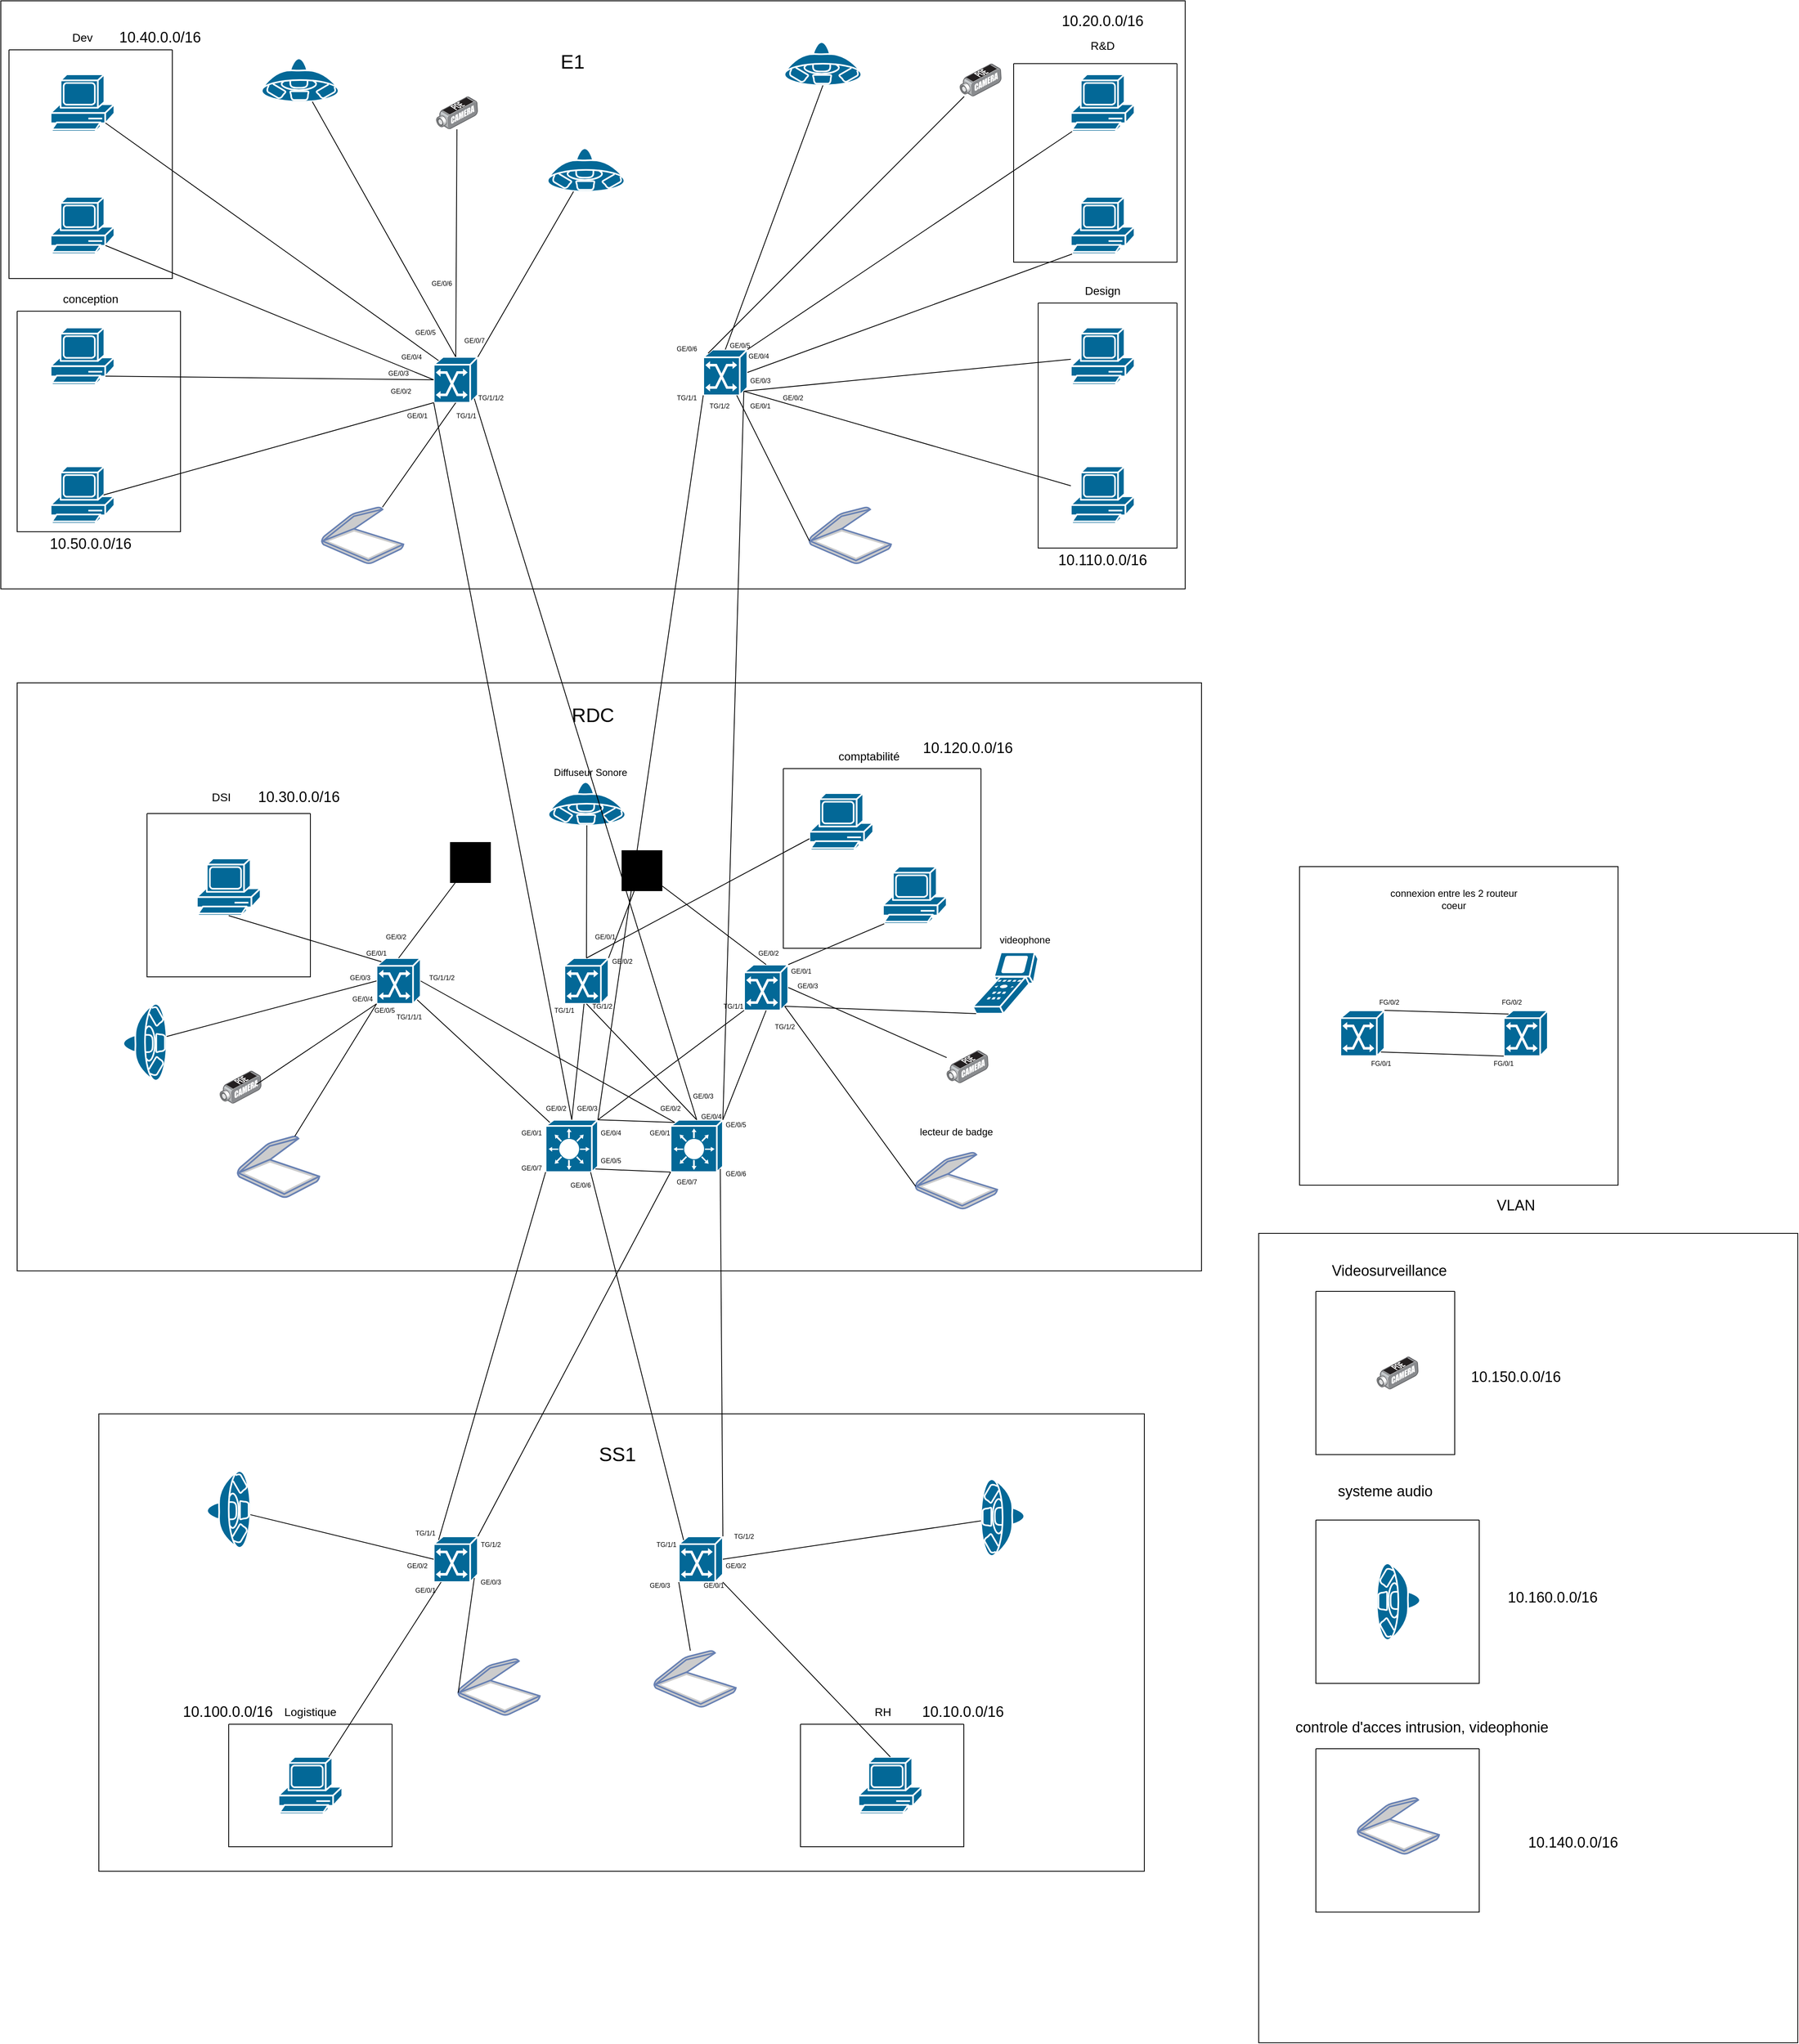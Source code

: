 <mxfile version="24.9.3">
  <diagram name="Page-1" id="c37626ed-c26b-45fb-9056-f9ebc6bb27b6">
    <mxGraphModel dx="3190" dy="1270" grid="1" gridSize="10" guides="1" tooltips="1" connect="1" arrows="1" fold="1" page="1" pageScale="1" pageWidth="1100" pageHeight="850" background="none" math="0" shadow="0">
      <root>
        <mxCell id="0" />
        <mxCell id="1" parent="0" />
        <mxCell id="ojju-U-CxS5JZMxrK4u1-2" value="" style="rounded=0;whiteSpace=wrap;html=1;" parent="1" vertex="1">
          <mxGeometry x="470" y="1655" width="1450" height="720" as="geometry" />
        </mxCell>
        <mxCell id="ojju-U-CxS5JZMxrK4u1-4" value="&lt;font style=&quot;font-size: 24px;&quot;&gt;RDC&lt;/font&gt;" style="text;strokeColor=none;align=center;fillColor=none;html=1;verticalAlign=middle;whiteSpace=wrap;rounded=0;" parent="1" vertex="1">
          <mxGeometry x="1130" y="1680" width="90" height="30" as="geometry" />
        </mxCell>
        <mxCell id="ojju-U-CxS5JZMxrK4u1-8" value="" style="shape=mxgraph.cisco.switches.atm_switch;sketch=0;html=1;pointerEvents=1;dashed=0;fillColor=#036897;strokeColor=#ffffff;strokeWidth=2;verticalLabelPosition=bottom;verticalAlign=top;align=center;outlineConnect=0;" parent="1" vertex="1">
          <mxGeometry x="910" y="1992" width="54" height="56" as="geometry" />
        </mxCell>
        <mxCell id="ojju-U-CxS5JZMxrK4u1-11" value="" style="shape=mxgraph.cisco.switches.layer_3_switch;sketch=0;html=1;pointerEvents=1;dashed=0;fillColor=#036897;strokeColor=#ffffff;strokeWidth=2;verticalLabelPosition=bottom;verticalAlign=top;align=center;outlineConnect=0;" parent="1" vertex="1">
          <mxGeometry x="1270" y="2190" width="64" height="64" as="geometry" />
        </mxCell>
        <mxCell id="ojju-U-CxS5JZMxrK4u1-12" value="" style="shape=mxgraph.cisco.switches.layer_3_switch;sketch=0;html=1;pointerEvents=1;dashed=0;fillColor=#036897;strokeColor=#ffffff;strokeWidth=2;verticalLabelPosition=bottom;verticalAlign=top;align=center;outlineConnect=0;points=[[0,0.5,0,0,0],[0,1,0,0,0],[0.08,0.05,0,0,0],[0.5,0,0,0,0],[0.5,1,0,0,0],[0.86,1,0,0,0],[1,0,0,0,0],[1,0.5,0,0,0]];" parent="1" vertex="1">
          <mxGeometry x="1117" y="2190" width="64" height="64" as="geometry" />
        </mxCell>
        <mxCell id="ojju-U-CxS5JZMxrK4u1-15" value="" style="sketch=0;verticalLabelPosition=bottom;sketch=0;aspect=fixed;html=1;verticalAlign=top;strokeColor=none;fillColor=#000000;align=center;outlineConnect=0;pointerEvents=1;shape=mxgraph.citrix2.wifi_router;" parent="1" vertex="1">
          <mxGeometry x="1000" y="1850" width="49.9" height="50" as="geometry" />
        </mxCell>
        <mxCell id="ojju-U-CxS5JZMxrK4u1-16" value="" style="sketch=0;verticalLabelPosition=bottom;sketch=0;aspect=fixed;html=1;verticalAlign=top;strokeColor=none;fillColor=#000000;align=center;outlineConnect=0;pointerEvents=1;shape=mxgraph.citrix2.wifi_router;" parent="1" vertex="1">
          <mxGeometry x="1210" y="1860" width="49.9" height="50" as="geometry" />
        </mxCell>
        <mxCell id="ojju-U-CxS5JZMxrK4u1-19" value="" style="shape=mxgraph.cisco.switches.atm_switch;sketch=0;html=1;pointerEvents=1;dashed=0;fillColor=#036897;strokeColor=#ffffff;strokeWidth=2;verticalLabelPosition=bottom;verticalAlign=top;align=center;outlineConnect=0;" parent="1" vertex="1">
          <mxGeometry x="1140" y="1992" width="54" height="56" as="geometry" />
        </mxCell>
        <mxCell id="ojju-U-CxS5JZMxrK4u1-20" value="" style="shape=mxgraph.cisco.switches.atm_switch;sketch=0;html=1;pointerEvents=1;dashed=0;fillColor=#036897;strokeColor=#ffffff;strokeWidth=2;verticalLabelPosition=bottom;verticalAlign=top;align=center;outlineConnect=0;" parent="1" vertex="1">
          <mxGeometry x="1360" y="2000" width="54" height="56" as="geometry" />
        </mxCell>
        <mxCell id="ojju-U-CxS5JZMxrK4u1-24" style="edgeStyle=orthogonalEdgeStyle;rounded=0;orthogonalLoop=1;jettySize=auto;html=1;exitX=0.5;exitY=1;exitDx=0;exitDy=0;exitPerimeter=0;" parent="1" source="ojju-U-CxS5JZMxrK4u1-19" target="ojju-U-CxS5JZMxrK4u1-19" edge="1">
          <mxGeometry relative="1" as="geometry" />
        </mxCell>
        <mxCell id="ojju-U-CxS5JZMxrK4u1-26" value="" style="endArrow=none;html=1;rounded=0;entryX=0.08;entryY=0.05;entryDx=0;entryDy=0;entryPerimeter=0;exitX=1;exitY=0;exitDx=0;exitDy=0;exitPerimeter=0;" parent="1" source="ojju-U-CxS5JZMxrK4u1-12" target="ojju-U-CxS5JZMxrK4u1-11" edge="1">
          <mxGeometry width="50" height="50" relative="1" as="geometry">
            <mxPoint x="1110" y="2130" as="sourcePoint" />
            <mxPoint x="1160" y="2080" as="targetPoint" />
          </mxGeometry>
        </mxCell>
        <mxCell id="ojju-U-CxS5JZMxrK4u1-29" value="" style="endArrow=none;html=1;rounded=0;entryX=0;entryY=1;entryDx=0;entryDy=0;entryPerimeter=0;exitX=0.95;exitY=0.94;exitDx=0;exitDy=0;exitPerimeter=0;" parent="1" source="ojju-U-CxS5JZMxrK4u1-12" target="ojju-U-CxS5JZMxrK4u1-11" edge="1">
          <mxGeometry width="50" height="50" relative="1" as="geometry">
            <mxPoint x="1110" y="2130" as="sourcePoint" />
            <mxPoint x="1160" y="2080" as="targetPoint" />
          </mxGeometry>
        </mxCell>
        <mxCell id="ojju-U-CxS5JZMxrK4u1-37" value="" style="endArrow=none;html=1;rounded=0;exitX=0.92;exitY=0.91;exitDx=0;exitDy=0;exitPerimeter=0;entryX=0.08;entryY=0.05;entryDx=0;entryDy=0;entryPerimeter=0;" parent="1" source="ojju-U-CxS5JZMxrK4u1-8" target="ojju-U-CxS5JZMxrK4u1-12" edge="1">
          <mxGeometry width="50" height="50" relative="1" as="geometry">
            <mxPoint x="1040" y="2045" as="sourcePoint" />
            <mxPoint x="1090" y="1995" as="targetPoint" />
          </mxGeometry>
        </mxCell>
        <mxCell id="ojju-U-CxS5JZMxrK4u1-38" value="" style="endArrow=none;html=1;rounded=0;exitX=0.5;exitY=0;exitDx=0;exitDy=0;exitPerimeter=0;" parent="1" source="ojju-U-CxS5JZMxrK4u1-12" target="ojju-U-CxS5JZMxrK4u1-19" edge="1">
          <mxGeometry width="50" height="50" relative="1" as="geometry">
            <mxPoint x="1080" y="2100" as="sourcePoint" />
            <mxPoint x="1130" y="2050" as="targetPoint" />
          </mxGeometry>
        </mxCell>
        <mxCell id="ojju-U-CxS5JZMxrK4u1-40" value="" style="endArrow=none;html=1;rounded=0;exitX=1;exitY=0.5;exitDx=0;exitDy=0;exitPerimeter=0;entryX=0.08;entryY=0.05;entryDx=0;entryDy=0;entryPerimeter=0;" parent="1" source="ojju-U-CxS5JZMxrK4u1-8" target="ojju-U-CxS5JZMxrK4u1-11" edge="1">
          <mxGeometry width="50" height="50" relative="1" as="geometry">
            <mxPoint x="1080" y="2100" as="sourcePoint" />
            <mxPoint x="1130" y="2050" as="targetPoint" />
          </mxGeometry>
        </mxCell>
        <mxCell id="ojju-U-CxS5JZMxrK4u1-41" value="" style="endArrow=none;html=1;rounded=0;entryX=0.5;entryY=1;entryDx=0;entryDy=0;entryPerimeter=0;exitX=0.5;exitY=0;exitDx=0;exitDy=0;exitPerimeter=0;" parent="1" source="ojju-U-CxS5JZMxrK4u1-11" target="ojju-U-CxS5JZMxrK4u1-19" edge="1">
          <mxGeometry width="50" height="50" relative="1" as="geometry">
            <mxPoint x="1080" y="2100" as="sourcePoint" />
            <mxPoint x="1130" y="2050" as="targetPoint" />
          </mxGeometry>
        </mxCell>
        <mxCell id="ojju-U-CxS5JZMxrK4u1-42" value="" style="endArrow=none;html=1;rounded=0;entryX=0;entryY=1;entryDx=0;entryDy=0;entryPerimeter=0;exitX=1;exitY=0;exitDx=0;exitDy=0;exitPerimeter=0;" parent="1" source="ojju-U-CxS5JZMxrK4u1-12" target="ojju-U-CxS5JZMxrK4u1-20" edge="1">
          <mxGeometry width="50" height="50" relative="1" as="geometry">
            <mxPoint x="1080" y="2100" as="sourcePoint" />
            <mxPoint x="1130" y="2050" as="targetPoint" />
          </mxGeometry>
        </mxCell>
        <mxCell id="ojju-U-CxS5JZMxrK4u1-43" value="" style="endArrow=none;html=1;rounded=0;entryX=0.5;entryY=1;entryDx=0;entryDy=0;entryPerimeter=0;exitX=1;exitY=0;exitDx=0;exitDy=0;exitPerimeter=0;" parent="1" source="ojju-U-CxS5JZMxrK4u1-11" target="ojju-U-CxS5JZMxrK4u1-20" edge="1">
          <mxGeometry width="50" height="50" relative="1" as="geometry">
            <mxPoint x="1080" y="2100" as="sourcePoint" />
            <mxPoint x="1130" y="2050" as="targetPoint" />
          </mxGeometry>
        </mxCell>
        <mxCell id="ojju-U-CxS5JZMxrK4u1-44" value="" style="shape=mxgraph.cisco.computers_and_peripherals.pc;sketch=0;html=1;pointerEvents=1;dashed=0;fillColor=#036897;strokeColor=#ffffff;strokeWidth=2;verticalLabelPosition=bottom;verticalAlign=top;align=center;outlineConnect=0;" parent="1" vertex="1">
          <mxGeometry x="1530" y="1880" width="78" height="70" as="geometry" />
        </mxCell>
        <mxCell id="ojju-U-CxS5JZMxrK4u1-45" value="" style="shape=mxgraph.cisco.computers_and_peripherals.pc;sketch=0;html=1;pointerEvents=1;dashed=0;fillColor=#036897;strokeColor=#ffffff;strokeWidth=2;verticalLabelPosition=bottom;verticalAlign=top;align=center;outlineConnect=0;" parent="1" vertex="1">
          <mxGeometry x="690" y="1870" width="78" height="70" as="geometry" />
        </mxCell>
        <mxCell id="ojju-U-CxS5JZMxrK4u1-46" value="" style="endArrow=none;html=1;rounded=0;entryX=0.5;entryY=0;entryDx=0;entryDy=0;entryPerimeter=0;" parent="1" source="ojju-U-CxS5JZMxrK4u1-15" target="ojju-U-CxS5JZMxrK4u1-8" edge="1">
          <mxGeometry width="50" height="50" relative="1" as="geometry">
            <mxPoint x="790" y="2110" as="sourcePoint" />
            <mxPoint x="840" y="2060" as="targetPoint" />
          </mxGeometry>
        </mxCell>
        <mxCell id="ojju-U-CxS5JZMxrK4u1-47" value="" style="endArrow=none;html=1;rounded=0;entryX=0.5;entryY=0;entryDx=0;entryDy=0;entryPerimeter=0;" parent="1" source="ojju-U-CxS5JZMxrK4u1-16" target="ojju-U-CxS5JZMxrK4u1-20" edge="1">
          <mxGeometry width="50" height="50" relative="1" as="geometry">
            <mxPoint x="790" y="2110" as="sourcePoint" />
            <mxPoint x="840" y="2060" as="targetPoint" />
          </mxGeometry>
        </mxCell>
        <mxCell id="ojju-U-CxS5JZMxrK4u1-49" value="" style="endArrow=none;html=1;rounded=0;entryX=1;entryY=0;entryDx=0;entryDy=0;entryPerimeter=0;" parent="1" source="ojju-U-CxS5JZMxrK4u1-16" target="ojju-U-CxS5JZMxrK4u1-19" edge="1">
          <mxGeometry width="50" height="50" relative="1" as="geometry">
            <mxPoint x="790" y="2110" as="sourcePoint" />
            <mxPoint x="840" y="2060" as="targetPoint" />
          </mxGeometry>
        </mxCell>
        <mxCell id="8Mim_XVAtspVnMCQpjdw-2" value="" style="endArrow=none;html=1;rounded=0;exitX=0.5;exitY=1;exitDx=0;exitDy=0;exitPerimeter=0;entryX=0.11;entryY=0.08;entryDx=0;entryDy=0;entryPerimeter=0;" parent="1" source="ojju-U-CxS5JZMxrK4u1-45" target="ojju-U-CxS5JZMxrK4u1-8" edge="1">
          <mxGeometry width="50" height="50" relative="1" as="geometry">
            <mxPoint x="790" y="1960" as="sourcePoint" />
            <mxPoint x="840" y="1910" as="targetPoint" />
          </mxGeometry>
        </mxCell>
        <mxCell id="8Mim_XVAtspVnMCQpjdw-3" value="" style="endArrow=none;html=1;rounded=0;entryX=0.02;entryY=1;entryDx=0;entryDy=0;entryPerimeter=0;exitX=1;exitY=0;exitDx=0;exitDy=0;exitPerimeter=0;" parent="1" source="ojju-U-CxS5JZMxrK4u1-20" target="ojju-U-CxS5JZMxrK4u1-44" edge="1">
          <mxGeometry width="50" height="50" relative="1" as="geometry">
            <mxPoint x="880" y="2080" as="sourcePoint" />
            <mxPoint x="930" y="2030" as="targetPoint" />
          </mxGeometry>
        </mxCell>
        <mxCell id="8Mim_XVAtspVnMCQpjdw-5" value="" style="image;points=[];aspect=fixed;html=1;align=center;shadow=0;dashed=0;image=img/lib/allied_telesis/security/POE_DVS_Camera.svg;" parent="1" vertex="1">
          <mxGeometry x="1608" y="2105" width="51" height="40.2" as="geometry" />
        </mxCell>
        <mxCell id="8Mim_XVAtspVnMCQpjdw-6" value="" style="image;points=[];aspect=fixed;html=1;align=center;shadow=0;dashed=0;image=img/lib/allied_telesis/security/POE_DVS_Camera.svg;" parent="1" vertex="1">
          <mxGeometry x="718" y="2130" width="51" height="40.2" as="geometry" />
        </mxCell>
        <mxCell id="8Mim_XVAtspVnMCQpjdw-7" value="" style="rounded=0;whiteSpace=wrap;html=1;" parent="1" vertex="1">
          <mxGeometry x="570" y="2550" width="1280" height="560" as="geometry" />
        </mxCell>
        <mxCell id="8Mim_XVAtspVnMCQpjdw-8" value="&lt;font style=&quot;font-size: 24px;&quot;&gt;SS1&lt;/font&gt;" style="text;strokeColor=none;align=center;fillColor=none;html=1;verticalAlign=middle;whiteSpace=wrap;rounded=0;" parent="1" vertex="1">
          <mxGeometry x="1175" y="2570" width="60" height="60" as="geometry" />
        </mxCell>
        <mxCell id="8Mim_XVAtspVnMCQpjdw-11" value="" style="shape=mxgraph.cisco.switches.atm_switch;sketch=0;html=1;pointerEvents=1;dashed=0;fillColor=#036897;strokeColor=#ffffff;strokeWidth=2;verticalLabelPosition=bottom;verticalAlign=top;align=center;outlineConnect=0;" parent="1" vertex="1">
          <mxGeometry x="980" y="2700" width="54" height="56" as="geometry" />
        </mxCell>
        <mxCell id="8Mim_XVAtspVnMCQpjdw-12" value="" style="shape=mxgraph.cisco.switches.atm_switch;sketch=0;html=1;pointerEvents=1;dashed=0;fillColor=#036897;strokeColor=#ffffff;strokeWidth=2;verticalLabelPosition=bottom;verticalAlign=top;align=center;outlineConnect=0;" parent="1" vertex="1">
          <mxGeometry x="1280" y="2700" width="54" height="56" as="geometry" />
        </mxCell>
        <mxCell id="8Mim_XVAtspVnMCQpjdw-14" value="" style="endArrow=none;html=1;rounded=0;exitX=0.11;exitY=0.08;exitDx=0;exitDy=0;exitPerimeter=0;entryX=0;entryY=1;entryDx=0;entryDy=0;entryPerimeter=0;" parent="1" source="8Mim_XVAtspVnMCQpjdw-11" target="ojju-U-CxS5JZMxrK4u1-12" edge="1">
          <mxGeometry width="50" height="50" relative="1" as="geometry">
            <mxPoint x="1130" y="2550" as="sourcePoint" />
            <mxPoint x="1180" y="2500" as="targetPoint" />
          </mxGeometry>
        </mxCell>
        <mxCell id="8Mim_XVAtspVnMCQpjdw-15" value="" style="endArrow=none;html=1;rounded=0;exitX=0.86;exitY=1;exitDx=0;exitDy=0;exitPerimeter=0;entryX=0.11;entryY=0.08;entryDx=0;entryDy=0;entryPerimeter=0;" parent="1" source="ojju-U-CxS5JZMxrK4u1-12" target="8Mim_XVAtspVnMCQpjdw-12" edge="1">
          <mxGeometry width="50" height="50" relative="1" as="geometry">
            <mxPoint x="1130" y="2550" as="sourcePoint" />
            <mxPoint x="1180" y="2500" as="targetPoint" />
          </mxGeometry>
        </mxCell>
        <mxCell id="8Mim_XVAtspVnMCQpjdw-16" value="" style="endArrow=none;html=1;rounded=0;exitX=1;exitY=0;exitDx=0;exitDy=0;exitPerimeter=0;entryX=0;entryY=1;entryDx=0;entryDy=0;entryPerimeter=0;" parent="1" source="8Mim_XVAtspVnMCQpjdw-11" target="ojju-U-CxS5JZMxrK4u1-11" edge="1">
          <mxGeometry width="50" height="50" relative="1" as="geometry">
            <mxPoint x="1130" y="2550" as="sourcePoint" />
            <mxPoint x="1180" y="2500" as="targetPoint" />
          </mxGeometry>
        </mxCell>
        <mxCell id="8Mim_XVAtspVnMCQpjdw-17" value="" style="endArrow=none;html=1;rounded=0;exitX=1;exitY=0;exitDx=0;exitDy=0;exitPerimeter=0;entryX=0.95;entryY=0.94;entryDx=0;entryDy=0;entryPerimeter=0;" parent="1" source="8Mim_XVAtspVnMCQpjdw-12" target="ojju-U-CxS5JZMxrK4u1-11" edge="1">
          <mxGeometry width="50" height="50" relative="1" as="geometry">
            <mxPoint x="1130" y="2550" as="sourcePoint" />
            <mxPoint x="1180" y="2500" as="targetPoint" />
          </mxGeometry>
        </mxCell>
        <mxCell id="8Mim_XVAtspVnMCQpjdw-18" value="" style="shape=mxgraph.cisco.computers_and_peripherals.pc;sketch=0;html=1;pointerEvents=1;dashed=0;fillColor=#036897;strokeColor=#ffffff;strokeWidth=2;verticalLabelPosition=bottom;verticalAlign=top;align=center;outlineConnect=0;" parent="1" vertex="1">
          <mxGeometry x="1440" y="1790" width="78" height="70" as="geometry" />
        </mxCell>
        <mxCell id="8Mim_XVAtspVnMCQpjdw-19" value="" style="endArrow=none;html=1;rounded=0;entryX=0.5;entryY=0;entryDx=0;entryDy=0;entryPerimeter=0;" parent="1" source="8Mim_XVAtspVnMCQpjdw-18" target="ojju-U-CxS5JZMxrK4u1-19" edge="1">
          <mxGeometry width="50" height="50" relative="1" as="geometry">
            <mxPoint x="1130" y="2280" as="sourcePoint" />
            <mxPoint x="1180" y="2230" as="targetPoint" />
          </mxGeometry>
        </mxCell>
        <mxCell id="8Mim_XVAtspVnMCQpjdw-20" value="" style="shape=mxgraph.cisco.computers_and_peripherals.pc;sketch=0;html=1;pointerEvents=1;dashed=0;fillColor=#036897;strokeColor=#ffffff;strokeWidth=2;verticalLabelPosition=bottom;verticalAlign=top;align=center;outlineConnect=0;" parent="1" vertex="1">
          <mxGeometry x="790" y="2970" width="78" height="70" as="geometry" />
        </mxCell>
        <mxCell id="8Mim_XVAtspVnMCQpjdw-21" value="" style="shape=mxgraph.cisco.computers_and_peripherals.pc;sketch=0;html=1;pointerEvents=1;dashed=0;fillColor=#036897;strokeColor=#ffffff;strokeWidth=2;verticalLabelPosition=bottom;verticalAlign=top;align=center;outlineConnect=0;" parent="1" vertex="1">
          <mxGeometry x="1500" y="2970" width="78" height="70" as="geometry" />
        </mxCell>
        <mxCell id="8Mim_XVAtspVnMCQpjdw-22" value="" style="endArrow=none;html=1;rounded=0;" parent="1" source="8Mim_XVAtspVnMCQpjdw-20" target="8Mim_XVAtspVnMCQpjdw-11" edge="1">
          <mxGeometry width="50" height="50" relative="1" as="geometry">
            <mxPoint x="1200" y="2940" as="sourcePoint" />
            <mxPoint x="1250" y="2890" as="targetPoint" />
          </mxGeometry>
        </mxCell>
        <mxCell id="8Mim_XVAtspVnMCQpjdw-23" value="" style="endArrow=none;html=1;rounded=0;entryX=0.5;entryY=0;entryDx=0;entryDy=0;entryPerimeter=0;" parent="1" source="8Mim_XVAtspVnMCQpjdw-12" target="8Mim_XVAtspVnMCQpjdw-21" edge="1">
          <mxGeometry width="50" height="50" relative="1" as="geometry">
            <mxPoint x="1200" y="2940" as="sourcePoint" />
            <mxPoint x="1250" y="2890" as="targetPoint" />
          </mxGeometry>
        </mxCell>
        <mxCell id="8Mim_XVAtspVnMCQpjdw-25" value="" style="shape=mxgraph.cisco.computers_and_peripherals.scanner;sketch=0;html=1;pointerEvents=1;dashed=0;fillColor=#036897;strokeColor=#ffffff;strokeWidth=2;verticalLabelPosition=bottom;verticalAlign=top;align=center;outlineConnect=0;" parent="1" vertex="1">
          <mxGeometry x="1640" y="1985" width="80" height="75" as="geometry" />
        </mxCell>
        <mxCell id="8Mim_XVAtspVnMCQpjdw-26" value="" style="endArrow=none;html=1;rounded=0;exitX=0.92;exitY=0.91;exitDx=0;exitDy=0;exitPerimeter=0;entryX=0.05;entryY=1;entryDx=0;entryDy=0;entryPerimeter=0;" parent="1" source="ojju-U-CxS5JZMxrK4u1-20" target="8Mim_XVAtspVnMCQpjdw-25" edge="1">
          <mxGeometry width="50" height="50" relative="1" as="geometry">
            <mxPoint x="1690" y="2310" as="sourcePoint" />
            <mxPoint x="1740" y="2260" as="targetPoint" />
          </mxGeometry>
        </mxCell>
        <mxCell id="8Mim_XVAtspVnMCQpjdw-27" value="videophone" style="text;strokeColor=none;align=center;fillColor=none;html=1;verticalAlign=middle;whiteSpace=wrap;rounded=0;" parent="1" vertex="1">
          <mxGeometry x="1674" y="1955" width="60" height="30" as="geometry" />
        </mxCell>
        <mxCell id="8Mim_XVAtspVnMCQpjdw-28" value="" style="fontColor=#0066CC;verticalAlign=top;verticalLabelPosition=bottom;labelPosition=center;align=center;html=1;outlineConnect=0;fillColor=#CCCCCC;strokeColor=#6881B3;gradientColor=none;gradientDirection=north;strokeWidth=2;shape=mxgraph.networks.scanner;" parent="1" vertex="1">
          <mxGeometry x="740" y="2210" width="100" height="75" as="geometry" />
        </mxCell>
        <mxCell id="8Mim_XVAtspVnMCQpjdw-29" value="" style="fontColor=#0066CC;verticalAlign=top;verticalLabelPosition=bottom;labelPosition=center;align=center;html=1;outlineConnect=0;fillColor=#CCCCCC;strokeColor=#6881B3;gradientColor=none;gradientDirection=north;strokeWidth=2;shape=mxgraph.networks.scanner;" parent="1" vertex="1">
          <mxGeometry x="1570" y="2230" width="100" height="69" as="geometry" />
        </mxCell>
        <mxCell id="8Mim_XVAtspVnMCQpjdw-31" value="lecteur de badge" style="text;strokeColor=none;align=center;fillColor=none;html=1;verticalAlign=middle;whiteSpace=wrap;rounded=0;" parent="1" vertex="1">
          <mxGeometry x="1565" y="2190" width="110" height="30" as="geometry" />
        </mxCell>
        <mxCell id="8Mim_XVAtspVnMCQpjdw-32" value="" style="endArrow=none;html=1;rounded=0;entryX=0;entryY=0.6;entryDx=0;entryDy=0;entryPerimeter=0;exitX=0.92;exitY=0.91;exitDx=0;exitDy=0;exitPerimeter=0;" parent="1" source="ojju-U-CxS5JZMxrK4u1-20" target="8Mim_XVAtspVnMCQpjdw-29" edge="1">
          <mxGeometry width="50" height="50" relative="1" as="geometry">
            <mxPoint x="1590" y="2410" as="sourcePoint" />
            <mxPoint x="1640" y="2360" as="targetPoint" />
          </mxGeometry>
        </mxCell>
        <mxCell id="8Mim_XVAtspVnMCQpjdw-33" value="" style="endArrow=none;html=1;rounded=0;exitX=0.7;exitY=0;exitDx=0;exitDy=0;exitPerimeter=0;entryX=0;entryY=1;entryDx=0;entryDy=0;entryPerimeter=0;" parent="1" source="8Mim_XVAtspVnMCQpjdw-28" target="ojju-U-CxS5JZMxrK4u1-8" edge="1">
          <mxGeometry width="50" height="50" relative="1" as="geometry">
            <mxPoint x="1300" y="2340" as="sourcePoint" />
            <mxPoint x="1350" y="2290" as="targetPoint" />
          </mxGeometry>
        </mxCell>
        <mxCell id="8Mim_XVAtspVnMCQpjdw-34" value="" style="fontColor=#0066CC;verticalAlign=top;verticalLabelPosition=bottom;labelPosition=center;align=center;html=1;outlineConnect=0;fillColor=#CCCCCC;strokeColor=#6881B3;gradientColor=none;gradientDirection=north;strokeWidth=2;shape=mxgraph.networks.scanner;" parent="1" vertex="1">
          <mxGeometry x="1010.0" y="2850" width="100" height="69" as="geometry" />
        </mxCell>
        <mxCell id="8Mim_XVAtspVnMCQpjdw-35" value="" style="endArrow=none;html=1;rounded=0;exitX=0;exitY=0.6;exitDx=0;exitDy=0;exitPerimeter=0;entryX=0.92;entryY=0.91;entryDx=0;entryDy=0;entryPerimeter=0;" parent="1" source="8Mim_XVAtspVnMCQpjdw-34" target="8Mim_XVAtspVnMCQpjdw-11" edge="1">
          <mxGeometry width="50" height="50" relative="1" as="geometry">
            <mxPoint x="1300" y="2930" as="sourcePoint" />
            <mxPoint x="1350" y="2880" as="targetPoint" />
          </mxGeometry>
        </mxCell>
        <mxCell id="8Mim_XVAtspVnMCQpjdw-37" value="" style="shape=mxgraph.cisco.computers_and_peripherals.speaker;html=1;pointerEvents=1;dashed=0;fillColor=#036897;strokeColor=#ffffff;strokeWidth=2;verticalLabelPosition=bottom;verticalAlign=top;align=center;outlineConnect=0;" parent="1" vertex="1">
          <mxGeometry x="702.5" y="2620" width="53" height="94" as="geometry" />
        </mxCell>
        <mxCell id="8Mim_XVAtspVnMCQpjdw-38" value="" style="shape=mxgraph.cisco.computers_and_peripherals.speaker;html=1;pointerEvents=1;dashed=0;fillColor=#036897;strokeColor=#ffffff;strokeWidth=2;verticalLabelPosition=bottom;verticalAlign=top;align=center;outlineConnect=0;rotation=-180;" parent="1" vertex="1">
          <mxGeometry x="1650" y="2630" width="53" height="94" as="geometry" />
        </mxCell>
        <mxCell id="8Mim_XVAtspVnMCQpjdw-39" value="" style="shape=mxgraph.cisco.computers_and_peripherals.speaker;html=1;pointerEvents=1;dashed=0;fillColor=#036897;strokeColor=#ffffff;strokeWidth=2;verticalLabelPosition=bottom;verticalAlign=top;align=center;outlineConnect=0;" parent="1" vertex="1">
          <mxGeometry x="600" y="2048" width="53" height="94" as="geometry" />
        </mxCell>
        <mxCell id="8Mim_XVAtspVnMCQpjdw-40" value="" style="shape=mxgraph.cisco.computers_and_peripherals.speaker;html=1;pointerEvents=1;dashed=0;fillColor=#036897;strokeColor=#ffffff;strokeWidth=2;verticalLabelPosition=bottom;verticalAlign=top;align=center;outlineConnect=0;rotation=90;" parent="1" vertex="1">
          <mxGeometry x="1141" y="1756" width="53" height="94" as="geometry" />
        </mxCell>
        <mxCell id="8Mim_XVAtspVnMCQpjdw-41" value="" style="endArrow=none;html=1;rounded=0;exitX=1;exitY=0.5;exitDx=0;exitDy=0;exitPerimeter=0;" parent="1" source="8Mim_XVAtspVnMCQpjdw-12" target="8Mim_XVAtspVnMCQpjdw-38" edge="1">
          <mxGeometry width="50" height="50" relative="1" as="geometry">
            <mxPoint x="1300" y="2700" as="sourcePoint" />
            <mxPoint x="1350" y="2650" as="targetPoint" />
          </mxGeometry>
        </mxCell>
        <mxCell id="8Mim_XVAtspVnMCQpjdw-42" value="" style="endArrow=none;html=1;rounded=0;entryX=0;entryY=0.5;entryDx=0;entryDy=0;entryPerimeter=0;" parent="1" source="8Mim_XVAtspVnMCQpjdw-37" target="8Mim_XVAtspVnMCQpjdw-11" edge="1">
          <mxGeometry width="50" height="50" relative="1" as="geometry">
            <mxPoint x="1300" y="2700" as="sourcePoint" />
            <mxPoint x="1350" y="2650" as="targetPoint" />
          </mxGeometry>
        </mxCell>
        <mxCell id="8Mim_XVAtspVnMCQpjdw-43" value="" style="endArrow=none;html=1;rounded=0;exitX=0.5;exitY=0;exitDx=0;exitDy=0;exitPerimeter=0;" parent="1" source="ojju-U-CxS5JZMxrK4u1-19" target="8Mim_XVAtspVnMCQpjdw-40" edge="1">
          <mxGeometry width="50" height="50" relative="1" as="geometry">
            <mxPoint x="1310" y="2120" as="sourcePoint" />
            <mxPoint x="1360" y="2070" as="targetPoint" />
          </mxGeometry>
        </mxCell>
        <mxCell id="8Mim_XVAtspVnMCQpjdw-44" value="" style="endArrow=none;html=1;rounded=0;entryX=0;entryY=0.5;entryDx=0;entryDy=0;entryPerimeter=0;" parent="1" source="8Mim_XVAtspVnMCQpjdw-39" target="ojju-U-CxS5JZMxrK4u1-8" edge="1">
          <mxGeometry width="50" height="50" relative="1" as="geometry">
            <mxPoint x="1310" y="2120" as="sourcePoint" />
            <mxPoint x="1360" y="2070" as="targetPoint" />
          </mxGeometry>
        </mxCell>
        <mxCell id="8Mim_XVAtspVnMCQpjdw-45" value="Diffuseur Sonore" style="text;strokeColor=none;align=center;fillColor=none;html=1;verticalAlign=middle;whiteSpace=wrap;rounded=0;" parent="1" vertex="1">
          <mxGeometry x="1117" y="1750" width="110" height="30" as="geometry" />
        </mxCell>
        <mxCell id="8Mim_XVAtspVnMCQpjdw-46" value="" style="fontColor=#0066CC;verticalAlign=top;verticalLabelPosition=bottom;labelPosition=center;align=center;html=1;outlineConnect=0;fillColor=#CCCCCC;strokeColor=#6881B3;gradientColor=none;gradientDirection=north;strokeWidth=2;shape=mxgraph.networks.scanner;" parent="1" vertex="1">
          <mxGeometry x="1250" y="2840" width="100" height="69" as="geometry" />
        </mxCell>
        <mxCell id="8Mim_XVAtspVnMCQpjdw-47" value="" style="endArrow=none;html=1;rounded=0;entryX=0;entryY=1;entryDx=0;entryDy=0;entryPerimeter=0;" parent="1" source="8Mim_XVAtspVnMCQpjdw-46" target="8Mim_XVAtspVnMCQpjdw-12" edge="1">
          <mxGeometry width="50" height="50" relative="1" as="geometry">
            <mxPoint x="1190" y="2780" as="sourcePoint" />
            <mxPoint x="1240" y="2730" as="targetPoint" />
          </mxGeometry>
        </mxCell>
        <mxCell id="bPvdb_K-X82c6QVr6BUw-1" value="" style="rounded=0;whiteSpace=wrap;html=1;" parent="1" vertex="1">
          <mxGeometry x="450" y="820" width="1450" height="720" as="geometry" />
        </mxCell>
        <mxCell id="bPvdb_K-X82c6QVr6BUw-2" value="&lt;font style=&quot;font-size: 24px;&quot;&gt;E1&lt;/font&gt;" style="text;strokeColor=none;align=center;fillColor=none;html=1;verticalAlign=middle;whiteSpace=wrap;rounded=0;" parent="1" vertex="1">
          <mxGeometry x="1120" y="880" width="60" height="30" as="geometry" />
        </mxCell>
        <mxCell id="bPvdb_K-X82c6QVr6BUw-4" value="" style="shape=mxgraph.cisco.switches.atm_switch;sketch=0;html=1;pointerEvents=1;dashed=0;fillColor=#036897;strokeColor=#ffffff;strokeWidth=2;verticalLabelPosition=bottom;verticalAlign=top;align=center;outlineConnect=0;" parent="1" vertex="1">
          <mxGeometry x="980" y="1256" width="54" height="56" as="geometry" />
        </mxCell>
        <mxCell id="bPvdb_K-X82c6QVr6BUw-5" value="" style="shape=mxgraph.cisco.switches.atm_switch;sketch=0;html=1;pointerEvents=1;dashed=0;fillColor=#036897;strokeColor=#ffffff;strokeWidth=2;verticalLabelPosition=bottom;verticalAlign=top;align=center;outlineConnect=0;" parent="1" vertex="1">
          <mxGeometry x="1310" y="1247" width="54" height="56" as="geometry" />
        </mxCell>
        <mxCell id="bPvdb_K-X82c6QVr6BUw-7" value="" style="endArrow=none;html=1;rounded=0;exitX=0.5;exitY=0;exitDx=0;exitDy=0;exitPerimeter=0;entryX=0;entryY=1;entryDx=0;entryDy=0;entryPerimeter=0;" parent="1" source="ojju-U-CxS5JZMxrK4u1-12" target="bPvdb_K-X82c6QVr6BUw-4" edge="1">
          <mxGeometry width="50" height="50" relative="1" as="geometry">
            <mxPoint x="1200" y="2080" as="sourcePoint" />
            <mxPoint x="1250" y="2030" as="targetPoint" />
          </mxGeometry>
        </mxCell>
        <mxCell id="bPvdb_K-X82c6QVr6BUw-8" value="" style="endArrow=none;html=1;rounded=0;entryX=0.92;entryY=0.91;entryDx=0;entryDy=0;entryPerimeter=0;exitX=1;exitY=0;exitDx=0;exitDy=0;exitPerimeter=0;" parent="1" source="ojju-U-CxS5JZMxrK4u1-11" target="bPvdb_K-X82c6QVr6BUw-5" edge="1">
          <mxGeometry width="50" height="50" relative="1" as="geometry">
            <mxPoint x="1200" y="1690" as="sourcePoint" />
            <mxPoint x="1250" y="1640" as="targetPoint" />
          </mxGeometry>
        </mxCell>
        <mxCell id="bPvdb_K-X82c6QVr6BUw-10" value="" style="endArrow=none;html=1;rounded=0;entryX=0.92;entryY=0.91;entryDx=0;entryDy=0;entryPerimeter=0;exitX=0.5;exitY=0;exitDx=0;exitDy=0;exitPerimeter=0;" parent="1" source="ojju-U-CxS5JZMxrK4u1-11" target="bPvdb_K-X82c6QVr6BUw-4" edge="1">
          <mxGeometry width="50" height="50" relative="1" as="geometry">
            <mxPoint x="1200" y="1690" as="sourcePoint" />
            <mxPoint x="1250" y="1640" as="targetPoint" />
          </mxGeometry>
        </mxCell>
        <mxCell id="bPvdb_K-X82c6QVr6BUw-11" value="" style="endArrow=none;html=1;rounded=0;entryX=0;entryY=1;entryDx=0;entryDy=0;entryPerimeter=0;exitX=1;exitY=0;exitDx=0;exitDy=0;exitPerimeter=0;" parent="1" source="ojju-U-CxS5JZMxrK4u1-12" target="bPvdb_K-X82c6QVr6BUw-5" edge="1">
          <mxGeometry width="50" height="50" relative="1" as="geometry">
            <mxPoint x="1200" y="1690" as="sourcePoint" />
            <mxPoint x="1250" y="1640" as="targetPoint" />
          </mxGeometry>
        </mxCell>
        <mxCell id="bPvdb_K-X82c6QVr6BUw-23" value="" style="shape=mxgraph.cisco.computers_and_peripherals.pc;sketch=0;html=1;pointerEvents=1;dashed=0;fillColor=#036897;strokeColor=#ffffff;strokeWidth=2;verticalLabelPosition=bottom;verticalAlign=top;align=center;outlineConnect=0;" parent="1" vertex="1">
          <mxGeometry x="1760" y="910" width="78" height="70" as="geometry" />
        </mxCell>
        <mxCell id="bPvdb_K-X82c6QVr6BUw-24" value="" style="shape=mxgraph.cisco.computers_and_peripherals.pc;sketch=0;html=1;pointerEvents=1;dashed=0;fillColor=#036897;strokeColor=#ffffff;strokeWidth=2;verticalLabelPosition=bottom;verticalAlign=top;align=center;outlineConnect=0;" parent="1" vertex="1">
          <mxGeometry x="1760" y="1060" width="78" height="70" as="geometry" />
        </mxCell>
        <mxCell id="bPvdb_K-X82c6QVr6BUw-25" value="" style="shape=mxgraph.cisco.computers_and_peripherals.pc;sketch=0;html=1;pointerEvents=1;dashed=0;fillColor=#036897;strokeColor=#ffffff;strokeWidth=2;verticalLabelPosition=bottom;verticalAlign=top;align=center;outlineConnect=0;" parent="1" vertex="1">
          <mxGeometry x="1760" y="1220" width="78" height="70" as="geometry" />
        </mxCell>
        <mxCell id="bPvdb_K-X82c6QVr6BUw-28" value="" style="shape=mxgraph.cisco.computers_and_peripherals.pc;sketch=0;html=1;pointerEvents=1;dashed=0;fillColor=#036897;strokeColor=#ffffff;strokeWidth=2;verticalLabelPosition=bottom;verticalAlign=top;align=center;outlineConnect=0;" parent="1" vertex="1">
          <mxGeometry x="1760" y="1390" width="78" height="70" as="geometry" />
        </mxCell>
        <mxCell id="bPvdb_K-X82c6QVr6BUw-30" value="" style="shape=mxgraph.cisco.computers_and_peripherals.pc;sketch=0;html=1;pointerEvents=1;dashed=0;fillColor=#036897;strokeColor=#ffffff;strokeWidth=2;verticalLabelPosition=bottom;verticalAlign=top;align=center;outlineConnect=0;" parent="1" vertex="1">
          <mxGeometry x="511" y="910" width="78" height="70" as="geometry" />
        </mxCell>
        <mxCell id="bPvdb_K-X82c6QVr6BUw-31" value="" style="shape=mxgraph.cisco.computers_and_peripherals.pc;sketch=0;html=1;pointerEvents=1;dashed=0;fillColor=#036897;strokeColor=#ffffff;strokeWidth=2;verticalLabelPosition=bottom;verticalAlign=top;align=center;outlineConnect=0;" parent="1" vertex="1">
          <mxGeometry x="511" y="1060" width="78" height="70" as="geometry" />
        </mxCell>
        <mxCell id="bPvdb_K-X82c6QVr6BUw-32" value="" style="shape=mxgraph.cisco.computers_and_peripherals.pc;sketch=0;html=1;pointerEvents=1;dashed=0;fillColor=#036897;strokeColor=#ffffff;strokeWidth=2;verticalLabelPosition=bottom;verticalAlign=top;align=center;outlineConnect=0;" parent="1" vertex="1">
          <mxGeometry x="511" y="1220" width="78" height="70" as="geometry" />
        </mxCell>
        <mxCell id="bPvdb_K-X82c6QVr6BUw-33" value="" style="shape=mxgraph.cisco.computers_and_peripherals.pc;sketch=0;html=1;pointerEvents=1;dashed=0;fillColor=#036897;strokeColor=#ffffff;strokeWidth=2;verticalLabelPosition=bottom;verticalAlign=top;align=center;outlineConnect=0;" parent="1" vertex="1">
          <mxGeometry x="511" y="1390" width="78" height="70" as="geometry" />
        </mxCell>
        <mxCell id="bPvdb_K-X82c6QVr6BUw-34" value="" style="endArrow=none;html=1;rounded=0;entryX=0.86;entryY=0.85;entryDx=0;entryDy=0;entryPerimeter=0;exitX=0.11;exitY=0.08;exitDx=0;exitDy=0;exitPerimeter=0;" parent="1" source="bPvdb_K-X82c6QVr6BUw-4" target="bPvdb_K-X82c6QVr6BUw-30" edge="1">
          <mxGeometry width="50" height="50" relative="1" as="geometry">
            <mxPoint x="1010" y="1330" as="sourcePoint" />
            <mxPoint x="1060" y="1280" as="targetPoint" />
          </mxGeometry>
        </mxCell>
        <mxCell id="bPvdb_K-X82c6QVr6BUw-35" value="" style="endArrow=none;html=1;rounded=0;entryX=0.86;entryY=0.85;entryDx=0;entryDy=0;entryPerimeter=0;exitX=0;exitY=0.5;exitDx=0;exitDy=0;exitPerimeter=0;" parent="1" source="bPvdb_K-X82c6QVr6BUw-4" target="bPvdb_K-X82c6QVr6BUw-31" edge="1">
          <mxGeometry width="50" height="50" relative="1" as="geometry">
            <mxPoint x="1010" y="1330" as="sourcePoint" />
            <mxPoint x="1060" y="1280" as="targetPoint" />
          </mxGeometry>
        </mxCell>
        <mxCell id="bPvdb_K-X82c6QVr6BUw-36" value="" style="endArrow=none;html=1;rounded=0;exitX=0.86;exitY=0.85;exitDx=0;exitDy=0;exitPerimeter=0;entryX=0;entryY=0.5;entryDx=0;entryDy=0;entryPerimeter=0;" parent="1" source="bPvdb_K-X82c6QVr6BUw-32" target="bPvdb_K-X82c6QVr6BUw-4" edge="1">
          <mxGeometry width="50" height="50" relative="1" as="geometry">
            <mxPoint x="1010" y="1330" as="sourcePoint" />
            <mxPoint x="1060" y="1280" as="targetPoint" />
          </mxGeometry>
        </mxCell>
        <mxCell id="bPvdb_K-X82c6QVr6BUw-37" value="" style="endArrow=none;html=1;rounded=0;exitX=0.83;exitY=0.5;exitDx=0;exitDy=0;exitPerimeter=0;entryX=0;entryY=1;entryDx=0;entryDy=0;entryPerimeter=0;" parent="1" source="bPvdb_K-X82c6QVr6BUw-33" target="bPvdb_K-X82c6QVr6BUw-4" edge="1">
          <mxGeometry width="50" height="50" relative="1" as="geometry">
            <mxPoint x="1010" y="1330" as="sourcePoint" />
            <mxPoint x="1070" y="1280" as="targetPoint" />
          </mxGeometry>
        </mxCell>
        <mxCell id="bPvdb_K-X82c6QVr6BUw-38" value="" style="endArrow=none;html=1;rounded=0;entryX=0.02;entryY=1;entryDx=0;entryDy=0;entryPerimeter=0;exitX=1;exitY=0;exitDx=0;exitDy=0;exitPerimeter=0;" parent="1" source="bPvdb_K-X82c6QVr6BUw-5" target="bPvdb_K-X82c6QVr6BUw-23" edge="1">
          <mxGeometry width="50" height="50" relative="1" as="geometry">
            <mxPoint x="1010" y="1330" as="sourcePoint" />
            <mxPoint x="1060" y="1280" as="targetPoint" />
          </mxGeometry>
        </mxCell>
        <mxCell id="bPvdb_K-X82c6QVr6BUw-39" value="" style="endArrow=none;html=1;rounded=0;entryX=0.02;entryY=1;entryDx=0;entryDy=0;entryPerimeter=0;exitX=1;exitY=0.5;exitDx=0;exitDy=0;exitPerimeter=0;" parent="1" source="bPvdb_K-X82c6QVr6BUw-5" target="bPvdb_K-X82c6QVr6BUw-24" edge="1">
          <mxGeometry width="50" height="50" relative="1" as="geometry">
            <mxPoint x="1010" y="1330" as="sourcePoint" />
            <mxPoint x="1060" y="1280" as="targetPoint" />
          </mxGeometry>
        </mxCell>
        <mxCell id="bPvdb_K-X82c6QVr6BUw-40" value="" style="endArrow=none;html=1;rounded=0;exitX=0.92;exitY=0.91;exitDx=0;exitDy=0;exitPerimeter=0;" parent="1" source="bPvdb_K-X82c6QVr6BUw-5" target="bPvdb_K-X82c6QVr6BUw-25" edge="1">
          <mxGeometry width="50" height="50" relative="1" as="geometry">
            <mxPoint x="1010" y="1330" as="sourcePoint" />
            <mxPoint x="1060" y="1280" as="targetPoint" />
          </mxGeometry>
        </mxCell>
        <mxCell id="bPvdb_K-X82c6QVr6BUw-41" value="" style="endArrow=none;html=1;rounded=0;exitX=0.92;exitY=0.91;exitDx=0;exitDy=0;exitPerimeter=0;" parent="1" source="bPvdb_K-X82c6QVr6BUw-5" target="bPvdb_K-X82c6QVr6BUw-28" edge="1">
          <mxGeometry width="50" height="50" relative="1" as="geometry">
            <mxPoint x="1010" y="1330" as="sourcePoint" />
            <mxPoint x="1060" y="1280" as="targetPoint" />
          </mxGeometry>
        </mxCell>
        <mxCell id="bPvdb_K-X82c6QVr6BUw-42" value="" style="shape=mxgraph.cisco.computers_and_peripherals.speaker;html=1;pointerEvents=1;dashed=0;fillColor=#036897;strokeColor=#ffffff;strokeWidth=2;verticalLabelPosition=bottom;verticalAlign=top;align=center;outlineConnect=0;rotation=90;" parent="1" vertex="1">
          <mxGeometry x="1140" y="980" width="53" height="94" as="geometry" />
        </mxCell>
        <mxCell id="bPvdb_K-X82c6QVr6BUw-43" value="" style="shape=mxgraph.cisco.computers_and_peripherals.speaker;html=1;pointerEvents=1;dashed=0;fillColor=#036897;strokeColor=#ffffff;strokeWidth=2;verticalLabelPosition=bottom;verticalAlign=top;align=center;outlineConnect=0;rotation=90;" parent="1" vertex="1">
          <mxGeometry x="790" y="870" width="53" height="94" as="geometry" />
        </mxCell>
        <mxCell id="bPvdb_K-X82c6QVr6BUw-44" value="" style="shape=mxgraph.cisco.computers_and_peripherals.speaker;html=1;pointerEvents=1;dashed=0;fillColor=#036897;strokeColor=#ffffff;strokeWidth=2;verticalLabelPosition=bottom;verticalAlign=top;align=center;outlineConnect=0;rotation=90;" parent="1" vertex="1">
          <mxGeometry x="1430" y="850" width="53" height="94" as="geometry" />
        </mxCell>
        <mxCell id="bPvdb_K-X82c6QVr6BUw-45" value="" style="endArrow=none;html=1;rounded=0;exitX=0.5;exitY=0;exitDx=0;exitDy=0;exitPerimeter=0;" parent="1" source="bPvdb_K-X82c6QVr6BUw-4" target="bPvdb_K-X82c6QVr6BUw-43" edge="1">
          <mxGeometry width="50" height="50" relative="1" as="geometry">
            <mxPoint x="1010" y="1110" as="sourcePoint" />
            <mxPoint x="1060" y="1060" as="targetPoint" />
          </mxGeometry>
        </mxCell>
        <mxCell id="bPvdb_K-X82c6QVr6BUw-46" value="" style="endArrow=none;html=1;rounded=0;entryX=1;entryY=0.5;entryDx=0;entryDy=0;entryPerimeter=0;exitX=0.5;exitY=0;exitDx=0;exitDy=0;exitPerimeter=0;" parent="1" source="bPvdb_K-X82c6QVr6BUw-5" target="bPvdb_K-X82c6QVr6BUw-44" edge="1">
          <mxGeometry width="50" height="50" relative="1" as="geometry">
            <mxPoint x="1010" y="1110" as="sourcePoint" />
            <mxPoint x="1060" y="1060" as="targetPoint" />
          </mxGeometry>
        </mxCell>
        <mxCell id="bPvdb_K-X82c6QVr6BUw-47" value="" style="endArrow=none;html=1;rounded=0;exitX=1;exitY=0;exitDx=0;exitDy=0;exitPerimeter=0;" parent="1" source="bPvdb_K-X82c6QVr6BUw-4" target="bPvdb_K-X82c6QVr6BUw-42" edge="1">
          <mxGeometry width="50" height="50" relative="1" as="geometry">
            <mxPoint x="1010" y="1110" as="sourcePoint" />
            <mxPoint x="1060" y="1060" as="targetPoint" />
          </mxGeometry>
        </mxCell>
        <mxCell id="bPvdb_K-X82c6QVr6BUw-48" value="" style="fontColor=#0066CC;verticalAlign=top;verticalLabelPosition=bottom;labelPosition=center;align=center;html=1;outlineConnect=0;fillColor=#CCCCCC;strokeColor=#6881B3;gradientColor=none;gradientDirection=north;strokeWidth=2;shape=mxgraph.networks.scanner;" parent="1" vertex="1">
          <mxGeometry x="1440" y="1440" width="100" height="69" as="geometry" />
        </mxCell>
        <mxCell id="bPvdb_K-X82c6QVr6BUw-49" value="" style="fontColor=#0066CC;verticalAlign=top;verticalLabelPosition=bottom;labelPosition=center;align=center;html=1;outlineConnect=0;fillColor=#CCCCCC;strokeColor=#6881B3;gradientColor=none;gradientDirection=north;strokeWidth=2;shape=mxgraph.networks.scanner;" parent="1" vertex="1">
          <mxGeometry x="843" y="1440" width="100" height="69" as="geometry" />
        </mxCell>
        <mxCell id="bPvdb_K-X82c6QVr6BUw-50" value="" style="endArrow=none;html=1;rounded=0;entryX=0.5;entryY=1;entryDx=0;entryDy=0;entryPerimeter=0;" parent="1" source="bPvdb_K-X82c6QVr6BUw-49" target="bPvdb_K-X82c6QVr6BUw-4" edge="1">
          <mxGeometry width="50" height="50" relative="1" as="geometry">
            <mxPoint x="1010" y="1550" as="sourcePoint" />
            <mxPoint x="1060" y="1500" as="targetPoint" />
          </mxGeometry>
        </mxCell>
        <mxCell id="bPvdb_K-X82c6QVr6BUw-51" value="" style="endArrow=none;html=1;rounded=0;entryX=0;entryY=0.6;entryDx=0;entryDy=0;entryPerimeter=0;" parent="1" source="bPvdb_K-X82c6QVr6BUw-5" target="bPvdb_K-X82c6QVr6BUw-48" edge="1">
          <mxGeometry width="50" height="50" relative="1" as="geometry">
            <mxPoint x="1350" y="1310" as="sourcePoint" />
            <mxPoint x="1060" y="1500" as="targetPoint" />
          </mxGeometry>
        </mxCell>
        <mxCell id="bPvdb_K-X82c6QVr6BUw-52" value="" style="image;points=[];aspect=fixed;html=1;align=center;shadow=0;dashed=0;image=img/lib/allied_telesis/security/POE_DVS_Camera.svg;" parent="1" vertex="1">
          <mxGeometry x="1624" y="896.9" width="51" height="40.2" as="geometry" />
        </mxCell>
        <mxCell id="bPvdb_K-X82c6QVr6BUw-53" value="" style="image;points=[];aspect=fixed;html=1;align=center;shadow=0;dashed=0;image=img/lib/allied_telesis/security/POE_DVS_Camera.svg;" parent="1" vertex="1">
          <mxGeometry x="983" y="937.1" width="51" height="40.2" as="geometry" />
        </mxCell>
        <mxCell id="bPvdb_K-X82c6QVr6BUw-54" value="" style="endArrow=none;html=1;rounded=0;exitX=0.5;exitY=0;exitDx=0;exitDy=0;exitPerimeter=0;" parent="1" source="bPvdb_K-X82c6QVr6BUw-4" target="bPvdb_K-X82c6QVr6BUw-53" edge="1">
          <mxGeometry width="50" height="50" relative="1" as="geometry">
            <mxPoint x="1010" y="1110" as="sourcePoint" />
            <mxPoint x="1060" y="1060" as="targetPoint" />
          </mxGeometry>
        </mxCell>
        <mxCell id="bPvdb_K-X82c6QVr6BUw-55" value="" style="endArrow=none;html=1;rounded=0;entryX=0.11;entryY=0.08;entryDx=0;entryDy=0;entryPerimeter=0;" parent="1" source="bPvdb_K-X82c6QVr6BUw-52" target="bPvdb_K-X82c6QVr6BUw-5" edge="1">
          <mxGeometry width="50" height="50" relative="1" as="geometry">
            <mxPoint x="1010" y="1110" as="sourcePoint" />
            <mxPoint x="1060" y="1060" as="targetPoint" />
          </mxGeometry>
        </mxCell>
        <mxCell id="bPvdb_K-X82c6QVr6BUw-58" value="" style="endArrow=none;html=1;rounded=0;exitX=0.885;exitY=0.412;exitDx=0;exitDy=0;exitPerimeter=0;entryX=0;entryY=1;entryDx=0;entryDy=0;entryPerimeter=0;" parent="1" source="8Mim_XVAtspVnMCQpjdw-6" target="ojju-U-CxS5JZMxrK4u1-8" edge="1">
          <mxGeometry width="50" height="50" relative="1" as="geometry">
            <mxPoint x="1010" y="2000" as="sourcePoint" />
            <mxPoint x="1060" y="1950" as="targetPoint" />
          </mxGeometry>
        </mxCell>
        <mxCell id="bPvdb_K-X82c6QVr6BUw-59" value="" style="endArrow=none;html=1;rounded=0;exitX=1;exitY=0.5;exitDx=0;exitDy=0;exitPerimeter=0;" parent="1" source="ojju-U-CxS5JZMxrK4u1-20" target="8Mim_XVAtspVnMCQpjdw-5" edge="1">
          <mxGeometry width="50" height="50" relative="1" as="geometry">
            <mxPoint x="1010" y="2000" as="sourcePoint" />
            <mxPoint x="1060" y="1950" as="targetPoint" />
          </mxGeometry>
        </mxCell>
        <mxCell id="bPvdb_K-X82c6QVr6BUw-62" value="" style="swimlane;startSize=0;" parent="1" vertex="1">
          <mxGeometry x="460" y="880" width="200" height="280" as="geometry">
            <mxRectangle x="460" y="880" width="50" height="40" as="alternateBounds" />
          </mxGeometry>
        </mxCell>
        <mxCell id="bPvdb_K-X82c6QVr6BUw-63" value="&lt;font style=&quot;font-size: 14px;&quot;&gt;Dev&lt;/font&gt;" style="text;strokeColor=none;align=center;fillColor=none;html=1;verticalAlign=middle;whiteSpace=wrap;rounded=0;" parent="1" vertex="1">
          <mxGeometry x="520" y="850" width="60" height="30" as="geometry" />
        </mxCell>
        <mxCell id="bPvdb_K-X82c6QVr6BUw-65" value="" style="swimlane;startSize=0;" parent="1" vertex="1">
          <mxGeometry x="470" y="1200" width="200" height="270" as="geometry" />
        </mxCell>
        <mxCell id="bPvdb_K-X82c6QVr6BUw-66" value="&lt;font style=&quot;font-size: 14px;&quot;&gt;conception&lt;/font&gt;" style="text;strokeColor=none;align=center;fillColor=none;html=1;verticalAlign=middle;whiteSpace=wrap;rounded=0;" parent="1" vertex="1">
          <mxGeometry x="530" y="1170" width="60" height="30" as="geometry" />
        </mxCell>
        <mxCell id="bPvdb_K-X82c6QVr6BUw-67" value="&lt;font style=&quot;font-size: 14px;&quot;&gt;R&amp;amp;D&lt;/font&gt;" style="text;strokeColor=none;align=center;fillColor=none;html=1;verticalAlign=middle;whiteSpace=wrap;rounded=0;" parent="1" vertex="1">
          <mxGeometry x="1769" y="860" width="60" height="30" as="geometry" />
        </mxCell>
        <mxCell id="bPvdb_K-X82c6QVr6BUw-68" value="" style="swimlane;startSize=0;" parent="1" vertex="1">
          <mxGeometry x="1690" y="896.9" width="200" height="243.1" as="geometry" />
        </mxCell>
        <mxCell id="bPvdb_K-X82c6QVr6BUw-71" value="" style="swimlane;startSize=0;" parent="1" vertex="1">
          <mxGeometry x="1720" y="1190" width="170" height="300" as="geometry" />
        </mxCell>
        <mxCell id="bPvdb_K-X82c6QVr6BUw-73" value="&lt;font style=&quot;font-size: 14px;&quot;&gt;Design&lt;/font&gt;" style="text;strokeColor=none;align=center;fillColor=none;html=1;verticalAlign=middle;whiteSpace=wrap;rounded=0;" parent="1" vertex="1">
          <mxGeometry x="1769" y="1160" width="60" height="30" as="geometry" />
        </mxCell>
        <mxCell id="bPvdb_K-X82c6QVr6BUw-76" value="" style="swimlane;startSize=0;" parent="1" vertex="1">
          <mxGeometry x="1408" y="1760" width="242" height="220" as="geometry" />
        </mxCell>
        <mxCell id="bPvdb_K-X82c6QVr6BUw-77" value="&lt;font style=&quot;font-size: 14px;&quot;&gt;comptabilité&lt;/font&gt;" style="text;strokeColor=none;align=center;fillColor=none;html=1;verticalAlign=middle;whiteSpace=wrap;rounded=0;" parent="1" vertex="1">
          <mxGeometry x="1483" y="1730" width="60" height="30" as="geometry" />
        </mxCell>
        <mxCell id="bPvdb_K-X82c6QVr6BUw-78" value="" style="swimlane;startSize=0;" parent="1" vertex="1">
          <mxGeometry x="629" y="1815" width="200" height="200" as="geometry" />
        </mxCell>
        <mxCell id="bPvdb_K-X82c6QVr6BUw-79" value="&lt;font style=&quot;font-size: 14px;&quot;&gt;DSI&lt;/font&gt;" style="text;strokeColor=none;align=center;fillColor=none;html=1;verticalAlign=middle;whiteSpace=wrap;rounded=0;" parent="1" vertex="1">
          <mxGeometry x="690" y="1780" width="60" height="30" as="geometry" />
        </mxCell>
        <mxCell id="bPvdb_K-X82c6QVr6BUw-81" value="" style="swimlane;startSize=0;" parent="1" vertex="1">
          <mxGeometry x="729" y="2930" width="200" height="150" as="geometry" />
        </mxCell>
        <mxCell id="bPvdb_K-X82c6QVr6BUw-84" value="" style="swimlane;startSize=0;" parent="1" vertex="1">
          <mxGeometry x="1429" y="2930" width="200" height="150" as="geometry" />
        </mxCell>
        <mxCell id="bPvdb_K-X82c6QVr6BUw-85" value="&lt;font style=&quot;font-size: 14px;&quot;&gt;Logistique&lt;/font&gt;" style="text;strokeColor=none;align=center;fillColor=none;html=1;verticalAlign=middle;whiteSpace=wrap;rounded=0;" parent="1" vertex="1">
          <mxGeometry x="799" y="2900" width="60" height="30" as="geometry" />
        </mxCell>
        <mxCell id="bPvdb_K-X82c6QVr6BUw-86" value="&lt;font style=&quot;font-size: 14px;&quot;&gt;RH&lt;/font&gt;" style="text;strokeColor=none;align=center;fillColor=none;html=1;verticalAlign=middle;whiteSpace=wrap;rounded=0;" parent="1" vertex="1">
          <mxGeometry x="1500" y="2900" width="60" height="30" as="geometry" />
        </mxCell>
        <mxCell id="bPvdb_K-X82c6QVr6BUw-87" value="&lt;span style=&quot;font-size: 18px;&quot;&gt;10.40.0.0/16&lt;/span&gt;" style="text;strokeColor=none;align=center;fillColor=none;html=1;verticalAlign=middle;whiteSpace=wrap;rounded=0;" parent="1" vertex="1">
          <mxGeometry x="580" y="850" width="130" height="30" as="geometry" />
        </mxCell>
        <mxCell id="bPvdb_K-X82c6QVr6BUw-88" value="&lt;span style=&quot;font-size: 18px;&quot;&gt;10.50.0.0/16&lt;/span&gt;" style="text;strokeColor=none;align=center;fillColor=none;html=1;verticalAlign=middle;whiteSpace=wrap;rounded=0;" parent="1" vertex="1">
          <mxGeometry x="496.25" y="1470" width="127.5" height="30" as="geometry" />
        </mxCell>
        <mxCell id="bPvdb_K-X82c6QVr6BUw-89" value="&lt;span style=&quot;font-size: 18px;&quot;&gt;10.20.0.0/16&lt;/span&gt;" style="text;strokeColor=none;align=center;fillColor=none;html=1;verticalAlign=middle;whiteSpace=wrap;rounded=0;" parent="1" vertex="1">
          <mxGeometry x="1739" y="830" width="120" height="30" as="geometry" />
        </mxCell>
        <mxCell id="bPvdb_K-X82c6QVr6BUw-90" value="&lt;span style=&quot;font-size: 18px;&quot;&gt;10.110.0.0/16&lt;/span&gt;" style="text;strokeColor=none;align=center;fillColor=none;html=1;verticalAlign=middle;whiteSpace=wrap;rounded=0;" parent="1" vertex="1">
          <mxGeometry x="1734" y="1490" width="130" height="30" as="geometry" />
        </mxCell>
        <mxCell id="bPvdb_K-X82c6QVr6BUw-91" value="&lt;font style=&quot;font-size: 8px;&quot;&gt;GE/0/7&lt;/font&gt;" style="text;strokeColor=none;align=center;fillColor=none;html=1;verticalAlign=middle;whiteSpace=wrap;rounded=0;" parent="1" vertex="1">
          <mxGeometry x="1070" y="2232.5" width="60" height="30" as="geometry" />
        </mxCell>
        <mxCell id="bPvdb_K-X82c6QVr6BUw-92" value="&lt;font style=&quot;font-size: 8px;&quot;&gt;GE/0/1&lt;/font&gt;" style="text;strokeColor=none;align=center;fillColor=none;html=1;verticalAlign=middle;whiteSpace=wrap;rounded=0;" parent="1" vertex="1">
          <mxGeometry x="1070" y="2190" width="60" height="30" as="geometry" />
        </mxCell>
        <mxCell id="bPvdb_K-X82c6QVr6BUw-93" value="&lt;font style=&quot;font-size: 8px;&quot;&gt;GE/0/6&lt;/font&gt;" style="text;strokeColor=none;align=center;fillColor=none;html=1;verticalAlign=middle;whiteSpace=wrap;rounded=0;" parent="1" vertex="1">
          <mxGeometry x="1320" y="2240" width="60" height="30" as="geometry" />
        </mxCell>
        <mxCell id="bPvdb_K-X82c6QVr6BUw-95" value="&lt;font style=&quot;font-size: 8px;&quot;&gt;GE/0/5&lt;/font&gt;" style="text;strokeColor=none;align=center;fillColor=none;html=1;verticalAlign=middle;whiteSpace=wrap;rounded=0;" parent="1" vertex="1">
          <mxGeometry x="1320" y="2180" width="60" height="30" as="geometry" />
        </mxCell>
        <mxCell id="bPvdb_K-X82c6QVr6BUw-96" value="&lt;font style=&quot;font-size: 8px;&quot;&gt;GE/0/4&lt;/font&gt;" style="text;strokeColor=none;align=center;fillColor=none;html=1;verticalAlign=middle;whiteSpace=wrap;rounded=0;" parent="1" vertex="1">
          <mxGeometry x="1290" y="2170.2" width="60" height="30" as="geometry" />
        </mxCell>
        <mxCell id="bPvdb_K-X82c6QVr6BUw-97" value="&lt;font style=&quot;font-size: 8px;&quot;&gt;GE/0/6&lt;/font&gt;" style="text;strokeColor=none;align=center;fillColor=none;html=1;verticalAlign=middle;whiteSpace=wrap;rounded=0;" parent="1" vertex="1">
          <mxGeometry x="1130" y="2254" width="60" height="30" as="geometry" />
        </mxCell>
        <mxCell id="bPvdb_K-X82c6QVr6BUw-98" value="&lt;span style=&quot;font-size: 8px;&quot;&gt;GE/0/5&lt;/span&gt;" style="text;strokeColor=none;align=center;fillColor=none;html=1;verticalAlign=middle;whiteSpace=wrap;rounded=0;" parent="1" vertex="1">
          <mxGeometry x="1167" y="2224" width="60" height="30" as="geometry" />
        </mxCell>
        <mxCell id="bPvdb_K-X82c6QVr6BUw-99" value="&lt;span style=&quot;font-size: 8px;&quot;&gt;GE/0&lt;/span&gt;&lt;span style=&quot;color: rgba(0, 0, 0, 0); font-family: monospace; font-size: 0px; text-align: start; text-wrap-mode: nowrap;&quot;&gt;%3CmxGraphModel%3E%3Croot%3E%3CmxCell%20id%3D%220%22%2F%3E%3CmxCell%20id%3D%221%22%20parent%3D%220%22%2F%3E%3CmxCell%20id%3D%222%22%20value%3D%22%26lt%3Bspan%20style%3D%26quot%3Bfont-size%3A%208px%3B%26quot%3B%26gt%3BGE%2F0%2F1%26lt%3B%2Fspan%26gt%3B%22%20style%3D%22text%3BstrokeColor%3Dnone%3Balign%3Dcenter%3BfillColor%3Dnone%3Bhtml%3D1%3BverticalAlign%3Dmiddle%3BwhiteSpace%3Dwrap%3Brounded%3D0%3B%22%20vertex%3D%221%22%20parent%3D%221%22%3E%3CmxGeometry%20x%3D%221167%22%20y%3D%222224%22%20width%3D%2260%22%20height%3D%2230%22%20as%3D%22geometry%22%2F%3E%3C%2FmxCell%3E%3C%2Froot%3E%3C%2FmxGraphModel%3E&lt;/span&gt;&lt;span style=&quot;color: rgba(0, 0, 0, 0); font-family: monospace; font-size: 0px; text-align: start; text-wrap-mode: nowrap;&quot;&gt;%3CmxGraphModel%3E%3Croot%3E%3CmxCell%20id%3D%220%22%2F%3E%3CmxCell%20id%3D%221%22%20parent%3D%220%22%2F%3E%3CmxCell%20id%3D%222%22%20value%3D%22%26lt%3Bspan%20style%3D%26quot%3Bfont-size%3A%208px%3B%26quot%3B%26gt%3BGE%2F0%2F1%26lt%3B%2Fspan%26gt%3B%22%20style%3D%22text%3BstrokeColor%3Dnone%3Balign%3Dcenter%3BfillColor%3Dnone%3Bhtml%3D1%3BverticalAlign%3Dmiddle%3BwhiteSpace%3Dwrap%3Brounded%3D0%3B%22%20vertex%3D%221%22%20parent%3D%221%22%3E%3CmxGeometry%20x%3D%221167%22%20y%3D%222224%22%20width%3D%2260%22%20height%3D%2230%22%20as%3D%22geometry%22%2F%3E%3C%2FmxCell%3E%3C%2Froot%3E%3C%2FmxGraphModel%3E&lt;/span&gt;&lt;span style=&quot;color: rgba(0, 0, 0, 0); font-family: monospace; font-size: 0px; text-align: start; text-wrap-mode: nowrap;&quot;&gt;%3CmxGraphModel%3E%3Croot%3E%3CmxCell%20id%3D%220%22%2F%3E%3CmxCell%20id%3D%221%22%20parent%3D%220%22%2F%3E%3CmxCell%20id%3D%222%22%20value%3D%22%26lt%3Bspan%20style%3D%26quot%3Bfont-size%3A%208px%3B%26quot%3B%26gt%3BGE%2F0%2F1%26lt%3B%2Fspan%26gt%3B%22%20style%3D%22text%3BstrokeColor%3Dnone%3Balign%3Dcenter%3BfillColor%3Dnone%3Bhtml%3D1%3BverticalAlign%3Dmiddle%3BwhiteSpace%3Dwrap%3Brounded%3D0%3B%22%20vertex%3D%221%22%20parent%3D%221%22%3E%3CmxGeometry%20x%3D%221167%22%20y%3D%222224%22%20width%3D%2260%22%20height%3D%2230%22%20as%3D%22geometry%22%2F%3E%3C%2FmxCell%3E%3C%2Froot%3E%3C%2FmxGraphModel%3E&lt;/span&gt;&lt;span style=&quot;font-size: 8px;&quot;&gt;/2&lt;/span&gt;" style="text;strokeColor=none;align=center;fillColor=none;html=1;verticalAlign=middle;whiteSpace=wrap;rounded=0;" parent="1" vertex="1">
          <mxGeometry x="1100" y="2160" width="60" height="30" as="geometry" />
        </mxCell>
        <mxCell id="bPvdb_K-X82c6QVr6BUw-100" value="&lt;span style=&quot;font-size: 8px;&quot;&gt;GE/0&lt;/span&gt;&lt;span style=&quot;color: rgba(0, 0, 0, 0); font-family: monospace; font-size: 0px; text-align: start; text-wrap-mode: nowrap;&quot;&gt;%3CmxGraphModel%3E%3Croot%3E%3CmxCell%20id%3D%220%22%2F%3E%3CmxCell%20id%3D%221%22%20parent%3D%220%22%2F%3E%3CmxCell%20id%3D%222%22%20value%3D%22%26lt%3Bspan%20style%3D%26quot%3Bfont-size%3A%208px%3B%26quot%3B%26gt%3BGE%2F0%2F1%26lt%3B%2Fspan%26gt%3B%22%20style%3D%22text%3BstrokeColor%3Dnone%3Balign%3Dcenter%3BfillColor%3Dnone%3Bhtml%3D1%3BverticalAlign%3Dmiddle%3BwhiteSpace%3Dwrap%3Brounded%3D0%3B%22%20vertex%3D%221%22%20parent%3D%221%22%3E%3CmxGeometry%20x%3D%221167%22%20y%3D%222224%22%20width%3D%2260%22%20height%3D%2230%22%20as%3D%22geometry%22%2F%3E%3C%2FmxCell%3E%3C%2Froot%3E%3C%2FmxGraphModel%3E&lt;/span&gt;&lt;span style=&quot;color: rgba(0, 0, 0, 0); font-family: monospace; font-size: 0px; text-align: start; text-wrap-mode: nowrap;&quot;&gt;%3CmxGraphModel%3E%3Croot%3E%3CmxCell%20id%3D%220%22%2F%3E%3CmxCell%20id%3D%221%22%20parent%3D%220%22%2F%3E%3CmxCell%20id%3D%222%22%20value%3D%22%26lt%3Bspan%20style%3D%26quot%3Bfont-size%3A%208px%3B%26quot%3B%26gt%3BGE%2F0%2F1%26lt%3B%2Fspan%26gt%3B%22%20style%3D%22text%3BstrokeColor%3Dnone%3Balign%3Dcenter%3BfillColor%3Dnone%3Bhtml%3D1%3BverticalAlign%3Dmiddle%3BwhiteSpace%3Dwrap%3Brounded%3D0%3B%22%20vertex%3D%221%22%20parent%3D%221%22%3E%3CmxGeometry%20x%3D%221167%22%20y%3D%222224%22%20width%3D%2260%22%20height%3D%2230%22%20as%3D%22geometry%22%2F%3E%3C%2FmxCell%3E%3C%2Froot%3E%3C%2FmxGraphModel%3E&lt;/span&gt;&lt;span style=&quot;color: rgba(0, 0, 0, 0); font-family: monospace; font-size: 0px; text-align: start; text-wrap-mode: nowrap;&quot;&gt;%3CmxGraphModel%3E%3Croot%3E%3CmxCell%20id%3D%220%22%2F%3E%3CmxCell%20id%3D%221%22%20parent%3D%220%22%2F%3E%3CmxCell%20id%3D%222%22%20value%3D%22%26lt%3Bspan%20style%3D%26quot%3Bfont-size%3A%208px%3B%26quot%3B%26gt%3BGE%2F0%2F1%26lt%3B%2Fspan%26gt%3B%22%20style%3D%22text%3BstrokeColor%3Dnone%3Balign%3Dcenter%3BfillColor%3Dnone%3Bhtml%3D1%3BverticalAlign%3Dmiddle%3BwhiteSpace%3Dwrap%3Brounded%3D0%3B%22%20vertex%3D%221%22%20parent%3D%221%22%3E%3CmxGeometry%20x%3D%221167%22%20y%3D%222224%22%20width%3D%2260%22%20height%3D%2230%22%20as%3D%22geometry%22%2F%3E%3C%2FmxCell%3E%3C%2Froot%3E%3C%2FmxGraphModel%3E&lt;/span&gt;&lt;span style=&quot;font-size: 8px;&quot;&gt;/3&lt;/span&gt;" style="text;strokeColor=none;align=center;fillColor=none;html=1;verticalAlign=middle;whiteSpace=wrap;rounded=0;" parent="1" vertex="1">
          <mxGeometry x="1137.5" y="2160" width="60" height="30" as="geometry" />
        </mxCell>
        <mxCell id="bPvdb_K-X82c6QVr6BUw-102" value="" style="whiteSpace=wrap;html=1;aspect=fixed;" parent="1" vertex="1">
          <mxGeometry x="2040" y="1880" width="390" height="390" as="geometry" />
        </mxCell>
        <mxCell id="bPvdb_K-X82c6QVr6BUw-103" value="" style="shape=mxgraph.cisco.switches.atm_switch;sketch=0;html=1;pointerEvents=1;dashed=0;fillColor=#036897;strokeColor=#ffffff;strokeWidth=2;verticalLabelPosition=bottom;verticalAlign=top;align=center;outlineConnect=0;" parent="1" vertex="1">
          <mxGeometry x="2090" y="2056" width="54" height="56" as="geometry" />
        </mxCell>
        <mxCell id="bPvdb_K-X82c6QVr6BUw-104" value="" style="shape=mxgraph.cisco.switches.atm_switch;sketch=0;html=1;pointerEvents=1;dashed=0;fillColor=#036897;strokeColor=#ffffff;strokeWidth=2;verticalLabelPosition=bottom;verticalAlign=top;align=center;outlineConnect=0;" parent="1" vertex="1">
          <mxGeometry x="2290" y="2056" width="54" height="56" as="geometry" />
        </mxCell>
        <mxCell id="bPvdb_K-X82c6QVr6BUw-106" value="" style="endArrow=none;html=1;rounded=0;entryX=0.92;entryY=0.91;entryDx=0;entryDy=0;entryPerimeter=0;exitX=0;exitY=1;exitDx=0;exitDy=0;exitPerimeter=0;" parent="1" source="bPvdb_K-X82c6QVr6BUw-104" target="bPvdb_K-X82c6QVr6BUw-103" edge="1">
          <mxGeometry width="50" height="50" relative="1" as="geometry">
            <mxPoint x="1930" y="2090" as="sourcePoint" />
            <mxPoint x="1980" y="2040" as="targetPoint" />
          </mxGeometry>
        </mxCell>
        <mxCell id="bPvdb_K-X82c6QVr6BUw-107" value="" style="endArrow=none;html=1;rounded=0;entryX=1;entryY=0;entryDx=0;entryDy=0;entryPerimeter=0;exitX=0.11;exitY=0.08;exitDx=0;exitDy=0;exitPerimeter=0;" parent="1" source="bPvdb_K-X82c6QVr6BUw-104" target="bPvdb_K-X82c6QVr6BUw-103" edge="1">
          <mxGeometry width="50" height="50" relative="1" as="geometry">
            <mxPoint x="1930" y="2090" as="sourcePoint" />
            <mxPoint x="1980" y="2040" as="targetPoint" />
          </mxGeometry>
        </mxCell>
        <mxCell id="bPvdb_K-X82c6QVr6BUw-108" value="connexion entre les 2 routeur coeur" style="text;strokeColor=none;align=center;fillColor=none;html=1;verticalAlign=middle;whiteSpace=wrap;rounded=0;" parent="1" vertex="1">
          <mxGeometry x="2144" y="1890" width="170" height="60" as="geometry" />
        </mxCell>
        <mxCell id="bPvdb_K-X82c6QVr6BUw-109" value="&lt;span style=&quot;font-size: 8px;&quot;&gt;FG/0/1&lt;/span&gt;" style="text;strokeColor=none;align=center;fillColor=none;html=1;verticalAlign=middle;whiteSpace=wrap;rounded=0;" parent="1" vertex="1">
          <mxGeometry x="2110" y="2105" width="60" height="30" as="geometry" />
        </mxCell>
        <mxCell id="bPvdb_K-X82c6QVr6BUw-110" value="&lt;span style=&quot;font-size: 8px;&quot;&gt;FG/0/2&lt;/span&gt;" style="text;strokeColor=none;align=center;fillColor=none;html=1;verticalAlign=middle;whiteSpace=wrap;rounded=0;" parent="1" vertex="1">
          <mxGeometry x="2120" y="2030" width="60" height="30" as="geometry" />
        </mxCell>
        <mxCell id="bPvdb_K-X82c6QVr6BUw-111" value="&lt;span style=&quot;font-size: 8px;&quot;&gt;FG/0/1&lt;/span&gt;" style="text;strokeColor=none;align=center;fillColor=none;html=1;verticalAlign=middle;whiteSpace=wrap;rounded=0;" parent="1" vertex="1">
          <mxGeometry x="2260" y="2105" width="60" height="30" as="geometry" />
        </mxCell>
        <mxCell id="bPvdb_K-X82c6QVr6BUw-112" value="&lt;span style=&quot;font-size: 8px;&quot;&gt;FG/0/2&lt;/span&gt;" style="text;strokeColor=none;align=center;fillColor=none;html=1;verticalAlign=middle;whiteSpace=wrap;rounded=0;" parent="1" vertex="1">
          <mxGeometry x="2270" y="2030" width="60" height="30" as="geometry" />
        </mxCell>
        <mxCell id="bPvdb_K-X82c6QVr6BUw-113" value="&lt;font style=&quot;font-size: 8px;&quot;&gt;GE/0/2&lt;/font&gt;" style="text;strokeColor=none;align=center;fillColor=none;html=1;verticalAlign=middle;whiteSpace=wrap;rounded=0;" parent="1" vertex="1">
          <mxGeometry x="1240" y="2160" width="60" height="30" as="geometry" />
        </mxCell>
        <mxCell id="bPvdb_K-X82c6QVr6BUw-114" value="&lt;font style=&quot;font-size: 8px;&quot;&gt;GE/0/1&lt;/font&gt;" style="text;strokeColor=none;align=center;fillColor=none;html=1;verticalAlign=middle;whiteSpace=wrap;rounded=0;" parent="1" vertex="1">
          <mxGeometry x="1227" y="2190" width="60" height="30" as="geometry" />
        </mxCell>
        <mxCell id="bPvdb_K-X82c6QVr6BUw-115" value="&lt;font style=&quot;font-size: 8px;&quot;&gt;GE/0/4&lt;/font&gt;" style="text;strokeColor=none;align=center;fillColor=none;html=1;verticalAlign=middle;whiteSpace=wrap;rounded=0;" parent="1" vertex="1">
          <mxGeometry x="1167" y="2190" width="60" height="30" as="geometry" />
        </mxCell>
        <mxCell id="bPvdb_K-X82c6QVr6BUw-116" value="&lt;font style=&quot;font-size: 8px;&quot;&gt;GE/0/7&lt;/font&gt;" style="text;strokeColor=none;align=center;fillColor=none;html=1;verticalAlign=middle;whiteSpace=wrap;rounded=0;" parent="1" vertex="1">
          <mxGeometry x="1260" y="2249.5" width="60" height="30" as="geometry" />
        </mxCell>
        <mxCell id="bPvdb_K-X82c6QVr6BUw-117" value="&lt;font style=&quot;font-size: 8px;&quot;&gt;GE/0/3&lt;/font&gt;" style="text;strokeColor=none;align=center;fillColor=none;html=1;verticalAlign=middle;whiteSpace=wrap;rounded=0;" parent="1" vertex="1">
          <mxGeometry x="1280" y="2150.2" width="60" height="20" as="geometry" />
        </mxCell>
        <mxCell id="bPvdb_K-X82c6QVr6BUw-119" value="&lt;font style=&quot;font-size: 8px;&quot;&gt;TG/1/1/1&lt;/font&gt;" style="text;strokeColor=none;align=center;fillColor=none;html=1;verticalAlign=middle;whiteSpace=wrap;rounded=0;" parent="1" vertex="1">
          <mxGeometry x="920" y="2048" width="60" height="30" as="geometry" />
        </mxCell>
        <mxCell id="bPvdb_K-X82c6QVr6BUw-120" value="&lt;font style=&quot;font-size: 8px;&quot;&gt;TG/1/1/2&lt;/font&gt;" style="text;strokeColor=none;align=center;fillColor=none;html=1;verticalAlign=middle;whiteSpace=wrap;rounded=0;" parent="1" vertex="1">
          <mxGeometry x="960" y="2000" width="60" height="30" as="geometry" />
        </mxCell>
        <mxCell id="bPvdb_K-X82c6QVr6BUw-123" value="&lt;font style=&quot;font-size: 8px;&quot;&gt;TG/1/2&lt;/font&gt;" style="text;strokeColor=none;align=center;fillColor=none;html=1;verticalAlign=middle;whiteSpace=wrap;rounded=0;" parent="1" vertex="1">
          <mxGeometry x="1170" y="2040" width="33" height="20" as="geometry" />
        </mxCell>
        <mxCell id="bPvdb_K-X82c6QVr6BUw-124" value="&lt;font style=&quot;font-size: 8px;&quot;&gt;TG/1/1&lt;/font&gt;" style="text;strokeColor=none;align=center;fillColor=none;html=1;verticalAlign=middle;whiteSpace=wrap;rounded=0;" parent="1" vertex="1">
          <mxGeometry x="1110" y="2040" width="60" height="30" as="geometry" />
        </mxCell>
        <mxCell id="bPvdb_K-X82c6QVr6BUw-125" value="&lt;font style=&quot;font-size: 8px;&quot;&gt;TG/1/1&lt;/font&gt;" style="text;strokeColor=none;align=center;fillColor=none;html=1;verticalAlign=middle;whiteSpace=wrap;rounded=0;" parent="1" vertex="1">
          <mxGeometry x="1330" y="2035" width="34" height="30" as="geometry" />
        </mxCell>
        <mxCell id="bPvdb_K-X82c6QVr6BUw-126" value="&lt;font style=&quot;font-size: 8px;&quot;&gt;TG/1/2&lt;/font&gt;&lt;span style=&quot;color: rgba(0, 0, 0, 0); font-family: monospace; font-size: 0px; text-align: start; text-wrap-mode: nowrap;&quot;&gt;%3CmxGraphModel%3E%3Croot%3E%3CmxCell%20id%3D%220%22%2F%3E%3CmxCell%20id%3D%221%22%20parent%3D%220%22%2F%3E%3CmxCell%20id%3D%222%22%20value%3D%22%26lt%3Bfont%20style%3D%26quot%3Bfont-size%3A%208px%3B%26quot%3B%26gt%3BTG%2F1%2F1%2F1%26lt%3B%2Ffont%26gt%3B%22%20style%3D%22text%3BstrokeColor%3Dnone%3Balign%3Dcenter%3BfillColor%3Dnone%3Bhtml%3D1%3BverticalAlign%3Dmiddle%3BwhiteSpace%3Dwrap%3Brounded%3D0%3B%22%20vertex%3D%221%22%20parent%3D%221%22%3E%3CmxGeometry%20x%3D%22920%22%20y%3D%222048%22%20width%3D%2260%22%20height%3D%2230%22%20as%3D%22geometry%22%2F%3E%3C%2FmxCell%3E%3C%2Froot%3E%3C%2FmxGraphModel%3E&lt;/span&gt;&lt;span style=&quot;color: rgba(0, 0, 0, 0); font-family: monospace; font-size: 0px; text-align: start; text-wrap-mode: nowrap;&quot;&gt;%3CmxGraphModel%3E%3Croot%3E%3CmxCell%20id%3D%220%22%2F%3E%3CmxCell%20id%3D%221%22%20parent%3D%220%22%2F%3E%3CmxCell%20id%3D%222%22%20value%3D%22%26lt%3Bfont%20style%3D%26quot%3Bfont-size%3A%208px%3B%26quot%3B%26gt%3BTG%2F1%2F1%2F1%26lt%3B%2Ffont%26gt%3B%22%20style%3D%22text%3BstrokeColor%3Dnone%3Balign%3Dcenter%3BfillColor%3Dnone%3Bhtml%3D1%3BverticalAlign%3Dmiddle%3BwhiteSpace%3Dwrap%3Brounded%3D0%3B%22%20vertex%3D%221%22%20parent%3D%221%22%3E%3CmxGeometry%20x%3D%22920%22%20y%3D%222048%22%20width%3D%2260%22%20height%3D%2230%22%20as%3D%22geometry%22%2F%3E%3C%2FmxCell%3E%3C%2Froot%3E%3C%2FmxGraphModel%3E&lt;/span&gt;" style="text;strokeColor=none;align=center;fillColor=none;html=1;verticalAlign=middle;whiteSpace=wrap;rounded=0;" parent="1" vertex="1">
          <mxGeometry x="1380" y="2060" width="60" height="30" as="geometry" />
        </mxCell>
        <mxCell id="bPvdb_K-X82c6QVr6BUw-127" value="&lt;font style=&quot;font-size: 8px;&quot;&gt;TG/1/1/2&lt;/font&gt;&lt;span style=&quot;color: rgba(0, 0, 0, 0); font-family: monospace; font-size: 0px; text-align: start; text-wrap-mode: nowrap;&quot;&gt;%3CmxGraphModel%3E%3Croot%3E%3CmxCell%20id%3D%220%22%2F%3E%3CmxCell%20id%3D%221%22%20parent%3D%220%22%2F%3E%3CmxCell%20id%3D%222%22%20value%3D%22%26lt%3Bfont%20style%3D%26quot%3Bfont-size%3A%208px%3B%26quot%3B%26gt%3BTG%2F1%2F1%2F1%26lt%3B%2Ffont%26gt%3B%22%20style%3D%22text%3BstrokeColor%3Dnone%3Balign%3Dcenter%3BfillColor%3Dnone%3Bhtml%3D1%3BverticalAlign%3Dmiddle%3BwhiteSpace%3Dwrap%3Brounded%3D0%3B%22%20vertex%3D%221%22%20parent%3D%221%22%3E%3CmxGeometry%20x%3D%22920%22%20y%3D%222048%22%20width%3D%2260%22%20height%3D%2230%22%20as%3D%22geometry%22%2F%3E%3C%2FmxCell%3E%3C%2Froot%3E%3C%2FmxGraphModel%3E&lt;/span&gt;&lt;span style=&quot;color: rgba(0, 0, 0, 0); font-family: monospace; font-size: 0px; text-align: start; text-wrap-mode: nowrap;&quot;&gt;%3CmxGraphModel%3E%3Croot%3E%3CmxCell%20id%3D%220%22%2F%3E%3CmxCell%20id%3D%221%22%20parent%3D%220%22%2F%3E%3CmxCell%20id%3D%222%22%20value%3D%22%26lt%3Bfont%20style%3D%26quot%3Bfont-size%3A%208px%3B%26quot%3B%26gt%3BTG%2F1%2F1%2F1%26lt%3B%2Ffont%26gt%3B%22%20style%3D%22text%3BstrokeColor%3Dnone%3Balign%3Dcenter%3BfillColor%3Dnone%3Bhtml%3D1%3BverticalAlign%3Dmiddle%3BwhiteSpace%3Dwrap%3Brounded%3D0%3B%22%20vertex%3D%221%22%20parent%3D%221%22%3E%3CmxGeometry%20x%3D%22920%22%20y%3D%222048%22%20width%3D%2260%22%20height%3D%2230%22%20as%3D%22geometry%22%2F%3E%3C%2FmxCell%3E%3C%2Froot%3E%3C%2FmxGraphModel%3E&lt;/span&gt;" style="text;strokeColor=none;align=center;fillColor=none;html=1;verticalAlign=middle;whiteSpace=wrap;rounded=0;" parent="1" vertex="1">
          <mxGeometry x="1020" y="1290" width="60" height="30" as="geometry" />
        </mxCell>
        <mxCell id="bPvdb_K-X82c6QVr6BUw-128" value="&lt;font style=&quot;font-size: 8px;&quot;&gt;TG/1/1&lt;/font&gt;&lt;span style=&quot;color: rgba(0, 0, 0, 0); font-family: monospace; font-size: 0px; text-align: start; text-wrap-mode: nowrap;&quot;&gt;%3CmxGraphModel%3E%3Croot%3E%3CmxCell%20id%3D%220%22%2F%3E%3CmxCell%20id%3D%221%22%20parent%3D%220%22%2F%3E%3CmxCell%20id%3D%222%22%20value%3D%22%26lt%3Bfont%20style%3D%26quot%3Bfont-size%3A%208px%3B%26quot%3B%26gt%3BTG%2F1%2F1%2F1%26lt%3B%2Ffont%26gt%3B%22%20style%3D%22text%3BstrokeColor%3Dnone%3Balign%3Dcenter%3BfillColor%3Dnone%3Bhtml%3D1%3BverticalAlign%3Dmiddle%3BwhiteSpace%3Dwrap%3Brounded%3D0%3B%22%20vertex%3D%221%22%20parent%3D%221%22%3E%3CmxGeometry%20x%3D%22920%22%20y%3D%222048%22%20width%3D%2260%22%20height%3D%2230%22%20as%3D%22geometry%22%2F%3E%3C%2FmxCell%3E%3C%2Froot%3E%3C%2FmxGraphModel%3E&lt;/span&gt;&lt;span style=&quot;color: rgba(0, 0, 0, 0); font-family: monospace; font-size: 0px; text-align: start; text-wrap-mode: nowrap;&quot;&gt;%3CmxGraphModel%3E%3Croot%3E%3CmxCell%20id%3D%220%22%2F%3E%3CmxCell%20id%3D%221%22%20parent%3D%220%22%2F%3E%3CmxCell%20id%3D%222%22%20value%3D%22%26lt%3Bfont%20style%3D%26quot%3Bfont-size%3A%208px%3B%26quot%3B%26gt%3BTG%2F1%2F1%2F1%26lt%3B%2Ffont%26gt%3B%22%20style%3D%22text%3BstrokeColor%3Dnone%3Balign%3Dcenter%3BfillColor%3Dnone%3Bhtml%3D1%3BverticalAlign%3Dmiddle%3BwhiteSpace%3Dwrap%3Brounded%3D0%3B%22%20vertex%3D%221%22%20parent%3D%221%22%3E%3CmxGeometry%20x%3D%22920%22%20y%3D%222048%22%20width%3D%2260%22%20height%3D%2230%22%20as%3D%22geometry%22%2F%3E%3C%2FmxCell%3E%3C%2Froot%3E%3C%2FmxGraphModel%3E&lt;/span&gt;" style="text;strokeColor=none;align=center;fillColor=none;html=1;verticalAlign=middle;whiteSpace=wrap;rounded=0;" parent="1" vertex="1">
          <mxGeometry x="989.9" y="1312" width="60" height="30" as="geometry" />
        </mxCell>
        <mxCell id="bPvdb_K-X82c6QVr6BUw-129" value="&lt;font style=&quot;font-size: 8px;&quot;&gt;TG/1/1&lt;/font&gt;&lt;span style=&quot;color: rgba(0, 0, 0, 0); font-family: monospace; font-size: 0px; text-align: start; text-wrap-mode: nowrap;&quot;&gt;%3CmxGraphModel%3E%3Croot%3E%3CmxCell%20id%3D%220%22%2F%3E%3CmxCell%20id%3D%221%22%20parent%3D%220%22%2F%3E%3CmxCell%20id%3D%222%22%20value%3D%22%26lt%3Bfont%20style%3D%26quot%3Bfont-size%3A%208px%3B%26quot%3B%26gt%3BTG%2F1%2F1%2F1%26lt%3B%2Ffont%26gt%3B%22%20style%3D%22text%3BstrokeColor%3Dnone%3Balign%3Dcenter%3BfillColor%3Dnone%3Bhtml%3D1%3BverticalAlign%3Dmiddle%3BwhiteSpace%3Dwrap%3Brounded%3D0%3B%22%20vertex%3D%221%22%20parent%3D%221%22%3E%3CmxGeometry%20x%3D%22920%22%20y%3D%222048%22%20width%3D%2260%22%20height%3D%2230%22%20as%3D%22geometry%22%2F%3E%3C%2FmxCell%3E%3C%2Froot%3E%3C%2FmxGraphModel%3E&lt;/span&gt;&lt;span style=&quot;color: rgba(0, 0, 0, 0); font-family: monospace; font-size: 0px; text-align: start; text-wrap-mode: nowrap;&quot;&gt;%3CmxGraphModel%3E%3Croot%3E%3CmxCell%20id%3D%220%22%2F%3E%3CmxCell%20id%3D%221%22%20parent%3D%220%22%2F%3E%3CmxCell%20id%3D%222%22%20value%3D%22%26lt%3Bfont%20style%3D%26quot%3Bfont-size%3A%208px%3B%26quot%3B%26gt%3BTG%2F1%2F1%2F1%26lt%3B%2Ffont%26gt%3B%22%20style%3D%22text%3BstrokeColor%3Dnone%3Balign%3Dcenter%3BfillColor%3Dnone%3Bhtml%3D1%3BverticalAlign%3Dmiddle%3BwhiteSpace%3Dwrap%3Brounded%3D0%3B%22%20vertex%3D%221%22%20parent%3D%221%22%3E%3CmxGeometry%20x%3D%22920%22%20y%3D%222048%22%20width%3D%2260%22%20height%3D%2230%22%20as%3D%22geometry%22%2F%3E%3C%2FmxCell%3E%3C%2Froot%3E%3C%2FmxGraphModel%3E&lt;/span&gt;" style="text;strokeColor=none;align=center;fillColor=none;html=1;verticalAlign=middle;whiteSpace=wrap;rounded=0;" parent="1" vertex="1">
          <mxGeometry x="1259.9" y="1290" width="60" height="30" as="geometry" />
        </mxCell>
        <mxCell id="bPvdb_K-X82c6QVr6BUw-130" value="&lt;font style=&quot;font-size: 8px;&quot;&gt;TG/1/2&lt;/font&gt;&lt;span style=&quot;color: rgba(0, 0, 0, 0); font-family: monospace; font-size: 0px; text-align: start; text-wrap-mode: nowrap;&quot;&gt;%3CmxGraphModel%3E%3Croot%3E%3CmxCell%20id%3D%220%22%2F%3E%3CmxCell%20id%3D%221%22%20parent%3D%220%22%2F%3E%3CmxCell%20id%3D%222%22%20value%3D%22%26lt%3Bfont%20style%3D%26quot%3Bfont-size%3A%208px%3B%26quot%3B%26gt%3BTG%2F1%2F1%2F1%26lt%3B%2Ffont%26gt%3B%22%20style%3D%22text%3BstrokeColor%3Dnone%3Balign%3Dcenter%3BfillColor%3Dnone%3Bhtml%3D1%3BverticalAlign%3Dmiddle%3BwhiteSpace%3Dwrap%3Brounded%3D0%3B%22%20vertex%3D%221%22%20parent%3D%221%22%3E%3CmxGeometry%20x%3D%22920%22%20y%3D%222048%22%20width%3D%2260%22%20height%3D%2230%22%20as%3D%22geometry%22%2F%3E%3C%2FmxCell%3E%3C%2Froot%3E%3C%2FmxGraphModel%3E&lt;/span&gt;&lt;span style=&quot;color: rgba(0, 0, 0, 0); font-family: monospace; font-size: 0px; text-align: start; text-wrap-mode: nowrap;&quot;&gt;%3CmxGraphModel%3E%3Croot%3E%3CmxCell%20id%3D%220%22%2F%3E%3CmxCell%20id%3D%221%22%20parent%3D%220%22%2F%3E%3CmxCell%20id%3D%222%22%20value%3D%22%26lt%3Bfont%20style%3D%26quot%3Bfont-size%3A%208px%3B%26quot%3B%26gt%3BTG%2F1%2F1%2F1%26lt%3B%2Ffont%26gt%3B%22%20style%3D%22text%3BstrokeColor%3Dnone%3Balign%3Dcenter%3BfillColor%3Dnone%3Bhtml%3D1%3BverticalAlign%3Dmiddle%3BwhiteSpace%3Dwrap%3Brounded%3D0%3B%22%20vertex%3D%221%22%20parent%3D%221%22%3E%3CmxGeometry%20x%3D%22920%22%20y%3D%222048%22%20width%3D%2260%22%20height%3D%2230%22%20as%3D%22geometry%22%2F%3E%3C%2FmxCell%3E%3C%2Froot%3E%3C%2FmxGraphModel%3E&lt;/span&gt;" style="text;strokeColor=none;align=center;fillColor=none;html=1;verticalAlign=middle;whiteSpace=wrap;rounded=0;" parent="1" vertex="1">
          <mxGeometry x="1300" y="1300" width="60" height="30" as="geometry" />
        </mxCell>
        <mxCell id="bPvdb_K-X82c6QVr6BUw-131" value="&lt;font style=&quot;font-size: 8px;&quot;&gt;TG/1/1&lt;/font&gt;&lt;span style=&quot;color: rgba(0, 0, 0, 0); font-family: monospace; font-size: 0px; text-align: start; text-wrap-mode: nowrap;&quot;&gt;%3CmxGraphModel%3E%3Croot%3E%3CmxCell%20id%3D%220%22%2F%3E%3CmxCell%20id%3D%221%22%20parent%3D%220%22%2F%3E%3CmxCell%20id%3D%222%22%20value%3D%22%26lt%3Bfont%20style%3D%26quot%3Bfont-size%3A%208px%3B%26quot%3B%26gt%3BTG%2F1%2F1%2F1%26lt%3B%2Ffont%26gt%3B%22%20style%3D%22text%3BstrokeColor%3Dnone%3Balign%3Dcenter%3BfillColor%3Dnone%3Bhtml%3D1%3BverticalAlign%3Dmiddle%3BwhiteSpace%3Dwrap%3Brounded%3D0%3B%22%20vertex%3D%221%22%20parent%3D%221%22%3E%3CmxGeometry%20x%3D%22920%22%20y%3D%222048%22%20width%3D%2260%22%20height%3D%2230%22%20as%3D%22geometry%22%2F%3E%3C%2FmxCell%3E%3C%2Froot%3E%3C%2FmxGraphModel%3E&lt;/span&gt;&lt;span style=&quot;color: rgba(0, 0, 0, 0); font-family: monospace; font-size: 0px; text-align: start; text-wrap-mode: nowrap;&quot;&gt;%3CmxGraphModel%3E%3Croot%3E%3CmxCell%20id%3D%220%22%2F%3E%3CmxCell%20id%3D%221%22%20parent%3D%220%22%2F%3E%3CmxCell%20id%3D%222%22%20value%3D%22%26lt%3Bfont%20style%3D%26quot%3Bfont-size%3A%208px%3B%26quot%3B%26gt%3BTG%2F1%2F1%2F1%26lt%3B%2Ffont%26gt%3B%22%20style%3D%22text%3BstrokeColor%3Dnone%3Balign%3Dcenter%3BfillColor%3Dnone%3Bhtml%3D1%3BverticalAlign%3Dmiddle%3BwhiteSpace%3Dwrap%3Brounded%3D0%3B%22%20vertex%3D%221%22%20parent%3D%221%22%3E%3CmxGeometry%20x%3D%22920%22%20y%3D%222048%22%20width%3D%2260%22%20height%3D%2230%22%20as%3D%22geometry%22%2F%3E%3C%2FmxCell%3E%3C%2Froot%3E%3C%2FmxGraphModel%3E&lt;/span&gt;" style="text;strokeColor=none;align=center;fillColor=none;html=1;verticalAlign=middle;whiteSpace=wrap;rounded=0;" parent="1" vertex="1">
          <mxGeometry x="940" y="2680" width="60" height="30" as="geometry" />
        </mxCell>
        <mxCell id="bPvdb_K-X82c6QVr6BUw-132" value="&lt;font style=&quot;font-size: 8px;&quot;&gt;TG/1/2&lt;/font&gt;" style="text;strokeColor=none;align=center;fillColor=none;html=1;verticalAlign=middle;whiteSpace=wrap;rounded=0;" parent="1" vertex="1">
          <mxGeometry x="1020" y="2694" width="60" height="30" as="geometry" />
        </mxCell>
        <mxCell id="bPvdb_K-X82c6QVr6BUw-133" value="&lt;font style=&quot;font-size: 8px;&quot;&gt;TG/1/1&lt;/font&gt;&lt;span style=&quot;color: rgba(0, 0, 0, 0); font-family: monospace; font-size: 0px; text-align: start; text-wrap-mode: nowrap;&quot;&gt;%3CmxGraphModel%3E%3Croot%3E%3CmxCell%20id%3D%220%22%2F%3E%3CmxCell%20id%3D%221%22%20parent%3D%220%22%2F%3E%3CmxCell%20id%3D%222%22%20value%3D%22%26lt%3Bfont%20style%3D%26quot%3Bfont-size%3A%208px%3B%26quot%3B%26gt%3BTG%2F1%2F1%2F1%26lt%3B%2Ffont%26gt%3B%22%20style%3D%22text%3BstrokeColor%3Dnone%3Balign%3Dcenter%3BfillColor%3Dnone%3Bhtml%3D1%3BverticalAlign%3Dmiddle%3BwhiteSpace%3Dwrap%3Brounded%3D0%3B%22%20vertex%3D%221%22%20parent%3D%221%22%3E%3CmxGeometry%20x%3D%22920%22%20y%3D%222048%22%20width%3D%2260%22%20height%3D%2230%22%20as%3D%22geometry%22%2F%3E%3C%2FmxCell%3E%3C%2Froot%3E%3C%2FmxGraphModel%3E&lt;/span&gt;&lt;span style=&quot;color: rgba(0, 0, 0, 0); font-family: monospace; font-size: 0px; text-align: start; text-wrap-mode: nowrap;&quot;&gt;%3CmxGraphModel%3E%3Croot%3E%3CmxCell%20id%3D%220%22%2F%3E%3CmxCell%20id%3D%221%22%20parent%3D%220%22%2F%3E%3CmxCell%20id%3D%222%22%20value%3D%22%26lt%3Bfont%20style%3D%26quot%3Bfont-size%3A%208px%3B%26quot%3B%26gt%3BTG%2F1%2F1%2F1%26lt%3B%2Ffont%26gt%3B%22%20style%3D%22text%3BstrokeColor%3Dnone%3Balign%3Dcenter%3BfillColor%3Dnone%3Bhtml%3D1%3BverticalAlign%3Dmiddle%3BwhiteSpace%3Dwrap%3Brounded%3D0%3B%22%20vertex%3D%221%22%20parent%3D%221%22%3E%3CmxGeometry%20x%3D%22920%22%20y%3D%222048%22%20width%3D%2260%22%20height%3D%2230%22%20as%3D%22geometry%22%2F%3E%3C%2FmxCell%3E%3C%2Froot%3E%3C%2FmxGraphModel%3E&lt;/span&gt;" style="text;strokeColor=none;align=center;fillColor=none;html=1;verticalAlign=middle;whiteSpace=wrap;rounded=0;" parent="1" vertex="1">
          <mxGeometry x="1235" y="2694" width="60" height="30" as="geometry" />
        </mxCell>
        <mxCell id="bPvdb_K-X82c6QVr6BUw-134" value="&lt;font style=&quot;font-size: 8px;&quot;&gt;TG/1/2&lt;/font&gt;" style="text;strokeColor=none;align=center;fillColor=none;html=1;verticalAlign=middle;whiteSpace=wrap;rounded=0;" parent="1" vertex="1">
          <mxGeometry x="1330" y="2684" width="60" height="30" as="geometry" />
        </mxCell>
        <mxCell id="bPvdb_K-X82c6QVr6BUw-135" value="&lt;font style=&quot;font-size: 8px;&quot;&gt;GE/0/1&lt;/font&gt;" style="text;strokeColor=none;align=center;fillColor=none;html=1;verticalAlign=middle;whiteSpace=wrap;rounded=0;" parent="1" vertex="1">
          <mxGeometry x="880" y="1970.0" width="60" height="30" as="geometry" />
        </mxCell>
        <mxCell id="bPvdb_K-X82c6QVr6BUw-136" value="&lt;font style=&quot;font-size: 8px;&quot;&gt;GE&lt;span style=&quot;color: rgba(0, 0, 0, 0); font-family: monospace; font-size: 0px; text-align: start; text-wrap-mode: nowrap;&quot;&gt;%3CmxGraphModel%3E%3Croot%3E%3CmxCell%20id%3D%220%22%2F%3E%3CmxCell%20id%3D%221%22%20parent%3D%220%22%2F%3E%3CmxCell%20id%3D%222%22%20value%3D%22%26lt%3Bfont%20style%3D%26quot%3Bfont-size%3A%208px%3B%26quot%3B%26gt%3BGE%2F0%2F1%26lt%3B%2Ffont%26gt%3B%22%20style%3D%22text%3BstrokeColor%3Dnone%3Balign%3Dcenter%3BfillColor%3Dnone%3Bhtml%3D1%3BverticalAlign%3Dmiddle%3BwhiteSpace%3Dwrap%3Brounded%3D0%3B%22%20vertex%3D%221%22%20parent%3D%221%22%3E%3CmxGeometry%20x%3D%22880%22%20y%3D%221970.0%22%20width%3D%2260%22%20height%3D%2230%22%20as%3D%22geometry%22%2F%3E%3C%2FmxCell%3E%3C%2Froot%3E%3C%2FmxGraphModel%3E&lt;/span&gt;/0/2&lt;/font&gt;" style="text;strokeColor=none;align=center;fillColor=none;html=1;verticalAlign=middle;whiteSpace=wrap;rounded=0;" parent="1" vertex="1">
          <mxGeometry x="904" y="1950.0" width="60" height="30" as="geometry" />
        </mxCell>
        <mxCell id="bPvdb_K-X82c6QVr6BUw-137" value="&lt;font style=&quot;font-size: 8px;&quot;&gt;GE&lt;span style=&quot;color: rgba(0, 0, 0, 0); font-family: monospace; font-size: 0px; text-align: start; text-wrap-mode: nowrap;&quot;&gt;%3CmxGraphModel%3E%3Croot%3E%3CmxCell%20id%3D%220%22%2F%3E%3CmxCell%20id%3D%221%22%20parent%3D%220%22%2F%3E%3CmxCell%20id%3D%222%22%20value%3D%22%26lt%3Bfont%20style%3D%26quot%3Bfont-size%3A%208px%3B%26quot%3B%26gt%3BGE%2F0%2F1%26lt%3B%2Ffont%26gt%3B%22%20style%3D%22text%3BstrokeColor%3Dnone%3Balign%3Dcenter%3BfillColor%3Dnone%3Bhtml%3D1%3BverticalAlign%3Dmiddle%3BwhiteSpace%3Dwrap%3Brounded%3D0%3B%22%20vertex%3D%221%22%20parent%3D%221%22%3E%3CmxGeometry%20x%3D%22880%22%20y%3D%221970.0%22%20width%3D%2260%22%20height%3D%2230%22%20as%3D%22geometry%22%2F%3E%3C%2FmxCell%3E%3C%2Froot%3E%3C%2FmxGraphModel%3E&lt;/span&gt;/0/3&lt;/font&gt;" style="text;strokeColor=none;align=center;fillColor=none;html=1;verticalAlign=middle;whiteSpace=wrap;rounded=0;" parent="1" vertex="1">
          <mxGeometry x="860" y="2000.0" width="60" height="30" as="geometry" />
        </mxCell>
        <mxCell id="bPvdb_K-X82c6QVr6BUw-138" value="&lt;font style=&quot;font-size: 8px;&quot;&gt;GE&lt;span style=&quot;color: rgba(0, 0, 0, 0); font-family: monospace; font-size: 0px; text-align: start; text-wrap-mode: nowrap;&quot;&gt;%3CmxGraphModel%3E%3Croot%3E%3CmxCell%20id%3D%220%22%2F%3E%3CmxCell%20id%3D%221%22%20parent%3D%220%22%2F%3E%3CmxCell%20id%3D%222%22%20value%3D%22%26lt%3Bfont%20style%3D%26quot%3Bfont-size%3A%208px%3B%26quot%3B%26gt%3BGE%2F0%2F1%26lt%3B%2Ffont%26gt%3B%22%20style%3D%22text%3BstrokeColor%3Dnone%3Balign%3Dcenter%3BfillColor%3Dnone%3Bhtml%3D1%3BverticalAlign%3Dmiddle%3BwhiteSpace%3Dwrap%3Brounded%3D0%3B%22%20vertex%3D%221%22%20parent%3D%221%22%3E%3CmxGeometry%20x%3D%22880%22%20y%3D%221970.0%22%20width%3D%2260%22%20height%3D%2230%22%20as%3D%22geometry%22%2F%3E%3C%2FmxCell%3E%3C%2Froot%3E%3C%2FmxGraphModel%3E&lt;/span&gt;/0/4&lt;/font&gt;" style="text;strokeColor=none;align=center;fillColor=none;html=1;verticalAlign=middle;whiteSpace=wrap;rounded=0;" parent="1" vertex="1">
          <mxGeometry x="863" y="2026.0" width="60" height="30" as="geometry" />
        </mxCell>
        <mxCell id="bPvdb_K-X82c6QVr6BUw-139" value="&lt;font style=&quot;font-size: 8px;&quot;&gt;GE&lt;span style=&quot;color: rgba(0, 0, 0, 0); font-family: monospace; font-size: 0px; text-align: start; text-wrap-mode: nowrap;&quot;&gt;%3CmxGraphModel%3E%3Croot%3E%3CmxCell%20id%3D%220%22%2F%3E%3CmxCell%20id%3D%221%22%20parent%3D%220%22%2F%3E%3CmxCell%20id%3D%222%22%20value%3D%22%26lt%3Bfont%20style%3D%26quot%3Bfont-size%3A%208px%3B%26quot%3B%26gt%3BGE%2F0%2F1%26lt%3B%2Ffont%26gt%3B%22%20style%3D%22text%3BstrokeColor%3Dnone%3Balign%3Dcenter%3BfillColor%3Dnone%3Bhtml%3D1%3BverticalAlign%3Dmiddle%3BwhiteSpace%3Dwrap%3Brounded%3D0%3B%22%20vertex%3D%221%22%20parent%3D%221%22%3E%3CmxGeometry%20x%3D%22880%22%20y%3D%221970.0%22%20width%3D%2260%22%20height%3D%2230%22%20as%3D%22geometry%22%2F%3E%3C%2FmxCell%3E%3C%2Froot%3E%3C%2FmxGraphModel%3E&lt;/span&gt;/0/5&lt;/font&gt;" style="text;strokeColor=none;align=center;fillColor=none;html=1;verticalAlign=middle;whiteSpace=wrap;rounded=0;" parent="1" vertex="1">
          <mxGeometry x="890" y="2040.0" width="60" height="30" as="geometry" />
        </mxCell>
        <mxCell id="bPvdb_K-X82c6QVr6BUw-140" value="&lt;font style=&quot;font-size: 8px;&quot;&gt;GE/0/1&lt;/font&gt;" style="text;strokeColor=none;align=center;fillColor=none;html=1;verticalAlign=middle;whiteSpace=wrap;rounded=0;" parent="1" vertex="1">
          <mxGeometry x="1160" y="1950.0" width="60" height="30" as="geometry" />
        </mxCell>
        <mxCell id="bPvdb_K-X82c6QVr6BUw-141" value="&lt;font style=&quot;font-size: 8px;&quot;&gt;GE/0/2&lt;/font&gt;" style="text;strokeColor=none;align=center;fillColor=none;html=1;verticalAlign=middle;whiteSpace=wrap;rounded=0;" parent="1" vertex="1">
          <mxGeometry x="1181" y="1980.0" width="60" height="30" as="geometry" />
        </mxCell>
        <mxCell id="bPvdb_K-X82c6QVr6BUw-142" value="&lt;font style=&quot;font-size: 8px;&quot;&gt;GE/0/1&lt;/font&gt;" style="text;strokeColor=none;align=center;fillColor=none;html=1;verticalAlign=middle;whiteSpace=wrap;rounded=0;" parent="1" vertex="1">
          <mxGeometry x="1400" y="1992.0" width="60" height="30" as="geometry" />
        </mxCell>
        <mxCell id="bPvdb_K-X82c6QVr6BUw-143" value="&lt;font style=&quot;font-size: 8px;&quot;&gt;GE/0/2&lt;/font&gt;" style="text;strokeColor=none;align=center;fillColor=none;html=1;verticalAlign=middle;whiteSpace=wrap;rounded=0;" parent="1" vertex="1">
          <mxGeometry x="1360" y="1970.0" width="60" height="30" as="geometry" />
        </mxCell>
        <mxCell id="bPvdb_K-X82c6QVr6BUw-144" value="&lt;font style=&quot;font-size: 8px;&quot;&gt;GE/0/3&lt;/font&gt;" style="text;strokeColor=none;align=center;fillColor=none;html=1;verticalAlign=middle;whiteSpace=wrap;rounded=0;" parent="1" vertex="1">
          <mxGeometry x="1408" y="2010.0" width="60" height="30" as="geometry" />
        </mxCell>
        <mxCell id="bPvdb_K-X82c6QVr6BUw-145" value="&lt;font style=&quot;font-size: 8px;&quot;&gt;GE&lt;span style=&quot;color: rgba(0, 0, 0, 0); font-family: monospace; font-size: 0px; text-align: start; text-wrap-mode: nowrap;&quot;&gt;%3CmxGraphModel%3E%3Croot%3E%3CmxCell%20id%3D%220%22%2F%3E%3CmxCell%20id%3D%221%22%20parent%3D%220%22%2F%3E%3CmxCell%20id%3D%222%22%20value%3D%22%26lt%3Bfont%20style%3D%26quot%3Bfont-size%3A%208px%3B%26quot%3B%26gt%3BGE%2F0%2F1%26lt%3B%2Ffont%26gt%3B%22%20style%3D%22text%3BstrokeColor%3Dnone%3Balign%3Dcenter%3BfillColor%3Dnone%3Bhtml%3D1%3BverticalAlign%3Dmiddle%3BwhiteSpace%3Dwrap%3Brounded%3D0%3B%22%20vertex%3D%221%22%20parent%3D%221%22%3E%3CmxGeometry%20x%3D%22880%22%20y%3D%221970.0%22%20width%3D%2260%22%20height%3D%2230%22%20as%3D%22geometry%22%2F%3E%3C%2FmxCell%3E%3C%2Froot%3E%3C%2FmxGraphModel%3E&lt;/span&gt;/0/1&lt;/font&gt;" style="text;strokeColor=none;align=center;fillColor=none;html=1;verticalAlign=middle;whiteSpace=wrap;rounded=0;" parent="1" vertex="1">
          <mxGeometry x="929.9" y="1312.0" width="60" height="30" as="geometry" />
        </mxCell>
        <mxCell id="bPvdb_K-X82c6QVr6BUw-147" value="&lt;font style=&quot;font-size: 8px;&quot;&gt;GE&lt;span style=&quot;color: rgba(0, 0, 0, 0); font-family: monospace; font-size: 0px; text-align: start; text-wrap-mode: nowrap;&quot;&gt;%3CmxGraphModel%3E%3Croot%3E%3CmxCell%20id%3D%220%22%2F%3E%3CmxCell%20id%3D%221%22%20parent%3D%220%22%2F%3E%3CmxCell%20id%3D%222%22%20value%3D%22%26lt%3Bfont%20style%3D%26quot%3Bfont-size%3A%208px%3B%26quot%3B%26gt%3BGE%2F0%2F1%26lt%3B%2Ffont%26gt%3B%22%20style%3D%22text%3BstrokeColor%3Dnone%3Balign%3Dcenter%3BfillColor%3Dnone%3Bhtml%3D1%3BverticalAlign%3Dmiddle%3BwhiteSpace%3Dwrap%3Brounded%3D0%3B%22%20vertex%3D%221%22%20parent%3D%221%22%3E%3CmxGeometry%20x%3D%22880%22%20y%3D%221970.0%22%20width%3D%2260%22%20height%3D%2230%22%20as%3D%22geometry%22%2F%3E%3C%2FmxCell%3E%3C%2Froot%3E%3C%2FmxGraphModel%3E&lt;/span&gt;/0/2&lt;/font&gt;" style="text;strokeColor=none;align=center;fillColor=none;html=1;verticalAlign=middle;whiteSpace=wrap;rounded=0;" parent="1" vertex="1">
          <mxGeometry x="910" y="1282.0" width="60" height="30" as="geometry" />
        </mxCell>
        <mxCell id="bPvdb_K-X82c6QVr6BUw-148" value="&lt;font style=&quot;font-size: 8px;&quot;&gt;GE&lt;span style=&quot;color: rgba(0, 0, 0, 0); font-family: monospace; font-size: 0px; text-align: start; text-wrap-mode: nowrap;&quot;&gt;%3CmxGraphModel%3E%3Croot%3E%3CmxCell%20id%3D%220%22%2F%3E%3CmxCell%20id%3D%221%22%20parent%3D%220%22%2F%3E%3CmxCell%20id%3D%222%22%20value%3D%22%26lt%3Bfont%20style%3D%26quot%3Bfont-size%3A%208px%3B%26quot%3B%26gt%3BGE%2F0%2F1%26lt%3B%2Ffont%26gt%3B%22%20style%3D%22text%3BstrokeColor%3Dnone%3Balign%3Dcenter%3BfillColor%3Dnone%3Bhtml%3D1%3BverticalAlign%3Dmiddle%3BwhiteSpace%3Dwrap%3Brounded%3D0%3B%22%20vertex%3D%221%22%20parent%3D%221%22%3E%3CmxGeometry%20x%3D%22880%22%20y%3D%221970.0%22%20width%3D%2260%22%20height%3D%2230%22%20as%3D%22geometry%22%2F%3E%3C%2FmxCell%3E%3C%2Froot%3E%3C%2FmxGraphModel%3E&lt;/span&gt;/0/3&lt;/font&gt;&lt;span style=&quot;color: rgba(0, 0, 0, 0); font-family: monospace; font-size: 0px; text-align: start; text-wrap-mode: nowrap;&quot;&gt;%3CmxGraphModel%3E%3Croot%3E%3CmxCell%20id%3D%220%22%2F%3E%3CmxCell%20id%3D%221%22%20parent%3D%220%22%2F%3E%3CmxCell%20id%3D%222%22%20value%3D%22%26lt%3Bfont%20style%3D%26quot%3Bfont-size%3A%208px%3B%26quot%3B%26gt%3BGE%26lt%3Bspan%20style%3D%26quot%3Bcolor%3A%20rgba(0%2C%200%2C%200%2C%200)%3B%20font-family%3A%20monospace%3B%20font-size%3A%200px%3B%20text-align%3A%20start%3B%20text-wrap-mode%3A%20nowrap%3B%26quot%3B%26gt%3B%253CmxGraphModel%253E%253Croot%253E%253CmxCell%2520id%253D%25220%2522%252F%253E%253CmxCell%2520id%253D%25221%2522%2520parent%253D%25220%2522%252F%253E%253CmxCell%2520id%253D%25222%2522%2520value%253D%2522%2526lt%253Bfont%2520style%253D%2526quot%253Bfont-size%253A%25208px%253B%2526quot%253B%2526gt%253BGE%252F0%252F1%2526lt%253B%252Ffont%2526gt%253B%2522%2520style%253D%2522text%253BstrokeColor%253Dnone%253Balign%253Dcenter%253BfillColor%253Dnone%253Bhtml%253D1%253BverticalAlign%253Dmiddle%253BwhiteSpace%253Dwrap%253Brounded%253D0%253B%2522%2520vertex%253D%25221%2522%2520parent%253D%25221%2522%253E%253CmxGeometry%2520x%253D%2522880%2522%2520y%253D%25221970.0%2522%2520width%253D%252260%2522%2520height%253D%252230%2522%2520as%253D%2522geometry%2522%252F%253E%253C%252FmxCell%253E%253C%252Froot%253E%253C%252FmxGraphModel%253E%26lt%3B%2Fspan%26gt%3B%2F0%2F2%26lt%3B%2Ffont%26gt%3B%22%20style%3D%22text%3BstrokeColor%3Dnone%3Balign%3Dcenter%3BfillColor%3Dnone%3Bhtml%3D1%3BverticalAlign%3Dmiddle%3BwhiteSpace%3Dwrap%3Brounded%3D0%3B%22%20vertex%3D%221%22%20parent%3D%221%22%3E%3CmxGeometry%20x%3D%22910%22%20y%3D%221282.0%22%20width%3D%2260%22%20height%3D%2230%22%20as%3D%22geometry%22%2F%3E%3C%2FmxCell%3E%3C%2Froot%3E%3C%2FmxGraphModel%3E&lt;/span&gt;" style="text;strokeColor=none;align=center;fillColor=none;html=1;verticalAlign=middle;whiteSpace=wrap;rounded=0;" parent="1" vertex="1">
          <mxGeometry x="907" y="1260.0" width="60" height="30" as="geometry" />
        </mxCell>
        <mxCell id="bPvdb_K-X82c6QVr6BUw-149" value="&lt;span style=&quot;font-size: 8px;&quot;&gt;GE/0/4&lt;/span&gt;" style="text;strokeColor=none;align=center;fillColor=none;html=1;verticalAlign=middle;whiteSpace=wrap;rounded=0;" parent="1" vertex="1">
          <mxGeometry x="923" y="1240.0" width="60" height="30" as="geometry" />
        </mxCell>
        <mxCell id="bPvdb_K-X82c6QVr6BUw-151" value="&lt;span style=&quot;font-size: 8px;&quot;&gt;GE/0/5&lt;/span&gt;" style="text;strokeColor=none;align=center;fillColor=none;html=1;verticalAlign=middle;whiteSpace=wrap;rounded=0;" parent="1" vertex="1">
          <mxGeometry x="940" y="1210.0" width="60" height="30" as="geometry" />
        </mxCell>
        <mxCell id="bPvdb_K-X82c6QVr6BUw-152" value="&lt;span style=&quot;font-size: 8px;&quot;&gt;GE/0/6&lt;/span&gt;" style="text;strokeColor=none;align=center;fillColor=none;html=1;verticalAlign=middle;whiteSpace=wrap;rounded=0;" parent="1" vertex="1">
          <mxGeometry x="960" y="1150.0" width="60" height="30" as="geometry" />
        </mxCell>
        <mxCell id="bPvdb_K-X82c6QVr6BUw-153" value="&lt;span style=&quot;font-size: 8px;&quot;&gt;GE/0/7&lt;/span&gt;" style="text;strokeColor=none;align=center;fillColor=none;html=1;verticalAlign=middle;whiteSpace=wrap;rounded=0;" parent="1" vertex="1">
          <mxGeometry x="1000" y="1220.0" width="60" height="30" as="geometry" />
        </mxCell>
        <mxCell id="bPvdb_K-X82c6QVr6BUw-155" value="&lt;font style=&quot;font-size: 8px;&quot;&gt;GE&lt;span style=&quot;color: rgba(0, 0, 0, 0); font-family: monospace; font-size: 0px; text-align: start; text-wrap-mode: nowrap;&quot;&gt;%3CmxGraphModel%3E%3Croot%3E%3CmxCell%20id%3D%220%22%2F%3E%3CmxCell%20id%3D%221%22%20parent%3D%220%22%2F%3E%3CmxCell%20id%3D%222%22%20value%3D%22%26lt%3Bfont%20style%3D%26quot%3Bfont-size%3A%208px%3B%26quot%3B%26gt%3BGE%2F0%2F1%26lt%3B%2Ffont%26gt%3B%22%20style%3D%22text%3BstrokeColor%3Dnone%3Balign%3Dcenter%3BfillColor%3Dnone%3Bhtml%3D1%3BverticalAlign%3Dmiddle%3BwhiteSpace%3Dwrap%3Brounded%3D0%3B%22%20vertex%3D%221%22%20parent%3D%221%22%3E%3CmxGeometry%20x%3D%22880%22%20y%3D%221970.0%22%20width%3D%2260%22%20height%3D%2230%22%20as%3D%22geometry%22%2F%3E%3C%2FmxCell%3E%3C%2Froot%3E%3C%2FmxGraphModel%3E&lt;/span&gt;/0/1&lt;/font&gt;" style="text;strokeColor=none;align=center;fillColor=none;html=1;verticalAlign=middle;whiteSpace=wrap;rounded=0;" parent="1" vertex="1">
          <mxGeometry x="1350" y="1300.0" width="60" height="30" as="geometry" />
        </mxCell>
        <mxCell id="bPvdb_K-X82c6QVr6BUw-156" value="&lt;font style=&quot;font-size: 8px;&quot;&gt;GE&lt;span style=&quot;color: rgba(0, 0, 0, 0); font-family: monospace; font-size: 0px; text-align: start; text-wrap-mode: nowrap;&quot;&gt;%3CmxGraphModel%3E%3Croot%3E%3CmxCell%20id%3D%220%22%2F%3E%3CmxCell%20id%3D%221%22%20parent%3D%220%22%2F%3E%3CmxCell%20id%3D%222%22%20value%3D%22%26lt%3Bfont%20style%3D%26quot%3Bfont-size%3A%208px%3B%26quot%3B%26gt%3BGE%2F0%2F1%26lt%3B%2Ffont%26gt%3B%22%20style%3D%22text%3BstrokeColor%3Dnone%3Balign%3Dcenter%3BfillColor%3Dnone%3Bhtml%3D1%3BverticalAlign%3Dmiddle%3BwhiteSpace%3Dwrap%3Brounded%3D0%3B%22%20vertex%3D%221%22%20parent%3D%221%22%3E%3CmxGeometry%20x%3D%22880%22%20y%3D%221970.0%22%20width%3D%2260%22%20height%3D%2230%22%20as%3D%22geometry%22%2F%3E%3C%2FmxCell%3E%3C%2Froot%3E%3C%2FmxGraphModel%3E&lt;/span&gt;/0/2&lt;/font&gt;" style="text;strokeColor=none;align=center;fillColor=none;html=1;verticalAlign=middle;whiteSpace=wrap;rounded=0;" parent="1" vertex="1">
          <mxGeometry x="1390" y="1290.0" width="60" height="30" as="geometry" />
        </mxCell>
        <mxCell id="bPvdb_K-X82c6QVr6BUw-157" value="&lt;font style=&quot;font-size: 8px;&quot;&gt;GE&lt;span style=&quot;color: rgba(0, 0, 0, 0); font-family: monospace; font-size: 0px; text-align: start; text-wrap-mode: nowrap;&quot;&gt;%3CmxGraphModel%3E%3Croot%3E%3CmxCell%20id%3D%220%22%2F%3E%3CmxCell%20id%3D%221%22%20parent%3D%220%22%2F%3E%3CmxCell%20id%3D%222%22%20value%3D%22%26lt%3Bfont%20style%3D%26quot%3Bfont-size%3A%208px%3B%26quot%3B%26gt%3BGE%2F0%2F1%26lt%3B%2Ffont%26gt%3B%22%20style%3D%22text%3BstrokeColor%3Dnone%3Balign%3Dcenter%3BfillColor%3Dnone%3Bhtml%3D1%3BverticalAlign%3Dmiddle%3BwhiteSpace%3Dwrap%3Brounded%3D0%3B%22%20vertex%3D%221%22%20parent%3D%221%22%3E%3CmxGeometry%20x%3D%22880%22%20y%3D%221970.0%22%20width%3D%2260%22%20height%3D%2230%22%20as%3D%22geometry%22%2F%3E%3C%2FmxCell%3E%3C%2Froot%3E%3C%2FmxGraphModel%3E&lt;/span&gt;/0/3&lt;/font&gt;&lt;span style=&quot;color: rgba(0, 0, 0, 0); font-family: monospace; font-size: 0px; text-align: start; text-wrap-mode: nowrap;&quot;&gt;%3CmxGraphModel%3E%3Croot%3E%3CmxCell%20id%3D%220%22%2F%3E%3CmxCell%20id%3D%221%22%20parent%3D%220%22%2F%3E%3CmxCell%20id%3D%222%22%20value%3D%22%26lt%3Bfont%20style%3D%26quot%3Bfont-size%3A%208px%3B%26quot%3B%26gt%3BGE%26lt%3Bspan%20style%3D%26quot%3Bcolor%3A%20rgba(0%2C%200%2C%200%2C%200)%3B%20font-family%3A%20monospace%3B%20font-size%3A%200px%3B%20text-align%3A%20start%3B%20text-wrap-mode%3A%20nowrap%3B%26quot%3B%26gt%3B%253CmxGraphModel%253E%253Croot%253E%253CmxCell%2520id%253D%25220%2522%252F%253E%253CmxCell%2520id%253D%25221%2522%2520parent%253D%25220%2522%252F%253E%253CmxCell%2520id%253D%25222%2522%2520value%253D%2522%2526lt%253Bfont%2520style%253D%2526quot%253Bfont-size%253A%25208px%253B%2526quot%253B%2526gt%253BGE%252F0%252F1%2526lt%253B%252Ffont%2526gt%253B%2522%2520style%253D%2522text%253BstrokeColor%253Dnone%253Balign%253Dcenter%253BfillColor%253Dnone%253Bhtml%253D1%253BverticalAlign%253Dmiddle%253BwhiteSpace%253Dwrap%253Brounded%253D0%253B%2522%2520vertex%253D%25221%2522%2520parent%253D%25221%2522%253E%253CmxGeometry%2520x%253D%2522880%2522%2520y%253D%25221970.0%2522%2520width%253D%252260%2522%2520height%253D%252230%2522%2520as%253D%2522geometry%2522%252F%253E%253C%252FmxCell%253E%253C%252Froot%253E%253C%252FmxGraphModel%253E%26lt%3B%2Fspan%26gt%3B%2F0%2F2%26lt%3B%2Ffont%26gt%3B%22%20style%3D%22text%3BstrokeColor%3Dnone%3Balign%3Dcenter%3BfillColor%3Dnone%3Bhtml%3D1%3BverticalAlign%3Dmiddle%3BwhiteSpace%3Dwrap%3Brounded%3D0%3B%22%20vertex%3D%221%22%20parent%3D%221%22%3E%3CmxGeometry%20x%3D%22910%22%20y%3D%221282.0%22%20width%3D%2260%22%20height%3D%2230%22%20as%3D%22geometry%22%2F%3E%3C%2FmxCell%3E%3C%2Froot%3E%3C%2FmxGraphModel%3E&lt;/span&gt;" style="text;strokeColor=none;align=center;fillColor=none;html=1;verticalAlign=middle;whiteSpace=wrap;rounded=0;" parent="1" vertex="1">
          <mxGeometry x="1350" y="1269.0" width="60" height="30" as="geometry" />
        </mxCell>
        <mxCell id="bPvdb_K-X82c6QVr6BUw-158" value="&lt;span style=&quot;font-size: 8px;&quot;&gt;GE/0/4&lt;/span&gt;" style="text;strokeColor=none;align=center;fillColor=none;html=1;verticalAlign=middle;whiteSpace=wrap;rounded=0;" parent="1" vertex="1">
          <mxGeometry x="1348" y="1239.0" width="60" height="30" as="geometry" />
        </mxCell>
        <mxCell id="bPvdb_K-X82c6QVr6BUw-159" value="&lt;span style=&quot;font-size: 8px;&quot;&gt;GE/0/5&lt;/span&gt;" style="text;strokeColor=none;align=center;fillColor=none;html=1;verticalAlign=middle;whiteSpace=wrap;rounded=0;" parent="1" vertex="1">
          <mxGeometry x="1340" y="1226" width="30" height="30" as="geometry" />
        </mxCell>
        <mxCell id="bPvdb_K-X82c6QVr6BUw-160" value="&lt;span style=&quot;font-size: 8px;&quot;&gt;GE/0/6&lt;/span&gt;" style="text;strokeColor=none;align=center;fillColor=none;html=1;verticalAlign=middle;whiteSpace=wrap;rounded=0;" parent="1" vertex="1">
          <mxGeometry x="1260" y="1230.0" width="60" height="30" as="geometry" />
        </mxCell>
        <mxCell id="bPvdb_K-X82c6QVr6BUw-161" value="&lt;font style=&quot;font-size: 8px;&quot;&gt;GE/0/1&lt;/font&gt;" style="text;strokeColor=none;align=center;fillColor=none;html=1;verticalAlign=middle;whiteSpace=wrap;rounded=0;" parent="1" vertex="1">
          <mxGeometry x="940" y="2750" width="60" height="30" as="geometry" />
        </mxCell>
        <mxCell id="bPvdb_K-X82c6QVr6BUw-162" value="&lt;font style=&quot;font-size: 8px;&quot;&gt;GE&lt;span style=&quot;color: rgba(0, 0, 0, 0); font-family: monospace; font-size: 0px; text-align: start; text-wrap-mode: nowrap;&quot;&gt;%3CmxGraphModel%3E%3Croot%3E%3CmxCell%20id%3D%220%22%2F%3E%3CmxCell%20id%3D%221%22%20parent%3D%220%22%2F%3E%3CmxCell%20id%3D%222%22%20value%3D%22%26lt%3Bfont%20style%3D%26quot%3Bfont-size%3A%208px%3B%26quot%3B%26gt%3BGE%2F0%2F1%26lt%3B%2Ffont%26gt%3B%22%20style%3D%22text%3BstrokeColor%3Dnone%3Balign%3Dcenter%3BfillColor%3Dnone%3Bhtml%3D1%3BverticalAlign%3Dmiddle%3BwhiteSpace%3Dwrap%3Brounded%3D0%3B%22%20vertex%3D%221%22%20parent%3D%221%22%3E%3CmxGeometry%20x%3D%22880%22%20y%3D%221970.0%22%20width%3D%2260%22%20height%3D%2230%22%20as%3D%22geometry%22%2F%3E%3C%2FmxCell%3E%3C%2Froot%3E%3C%2FmxGraphModel%3E&lt;/span&gt;/0/2&lt;/font&gt;" style="text;strokeColor=none;align=center;fillColor=none;html=1;verticalAlign=middle;whiteSpace=wrap;rounded=0;" parent="1" vertex="1">
          <mxGeometry x="929.9" y="2720" width="60" height="30" as="geometry" />
        </mxCell>
        <mxCell id="bPvdb_K-X82c6QVr6BUw-163" value="&lt;font style=&quot;font-size: 8px;&quot;&gt;GE&lt;span style=&quot;color: rgba(0, 0, 0, 0); font-family: monospace; font-size: 0px; text-align: start; text-wrap-mode: nowrap;&quot;&gt;%3CmxGraphModel%3E%3Croot%3E%3CmxCell%20id%3D%220%22%2F%3E%3CmxCell%20id%3D%221%22%20parent%3D%220%22%2F%3E%3CmxCell%20id%3D%222%22%20value%3D%22%26lt%3Bfont%20style%3D%26quot%3Bfont-size%3A%208px%3B%26quot%3B%26gt%3BGE%2F0%2F1%26lt%3B%2Ffont%26gt%3B%22%20style%3D%22text%3BstrokeColor%3Dnone%3Balign%3Dcenter%3BfillColor%3Dnone%3Bhtml%3D1%3BverticalAlign%3Dmiddle%3BwhiteSpace%3Dwrap%3Brounded%3D0%3B%22%20vertex%3D%221%22%20parent%3D%221%22%3E%3CmxGeometry%20x%3D%22880%22%20y%3D%221970.0%22%20width%3D%2260%22%20height%3D%2230%22%20as%3D%22geometry%22%2F%3E%3C%2FmxCell%3E%3C%2Froot%3E%3C%2FmxGraphModel%3E&lt;/span&gt;/0/3&lt;/font&gt;" style="text;strokeColor=none;align=center;fillColor=none;html=1;verticalAlign=middle;whiteSpace=wrap;rounded=0;" parent="1" vertex="1">
          <mxGeometry x="1020" y="2740" width="60" height="30" as="geometry" />
        </mxCell>
        <mxCell id="bPvdb_K-X82c6QVr6BUw-164" value="&lt;font style=&quot;font-size: 8px;&quot;&gt;GE/0/1&lt;/font&gt;" style="text;strokeColor=none;align=center;fillColor=none;html=1;verticalAlign=middle;whiteSpace=wrap;rounded=0;" parent="1" vertex="1">
          <mxGeometry x="1310" y="2744" width="26" height="30" as="geometry" />
        </mxCell>
        <mxCell id="bPvdb_K-X82c6QVr6BUw-165" value="&lt;font style=&quot;font-size: 8px;&quot;&gt;GE&lt;span style=&quot;color: rgba(0, 0, 0, 0); font-family: monospace; font-size: 0px; text-align: start; text-wrap-mode: nowrap;&quot;&gt;%3CmxGraphModel%3E%3Croot%3E%3CmxCell%20id%3D%220%22%2F%3E%3CmxCell%20id%3D%221%22%20parent%3D%220%22%2F%3E%3CmxCell%20id%3D%222%22%20value%3D%22%26lt%3Bfont%20style%3D%26quot%3Bfont-size%3A%208px%3B%26quot%3B%26gt%3BGE%2F0%2F1%26lt%3B%2Ffont%26gt%3B%22%20style%3D%22text%3BstrokeColor%3Dnone%3Balign%3Dcenter%3BfillColor%3Dnone%3Bhtml%3D1%3BverticalAlign%3Dmiddle%3BwhiteSpace%3Dwrap%3Brounded%3D0%3B%22%20vertex%3D%221%22%20parent%3D%221%22%3E%3CmxGeometry%20x%3D%22880%22%20y%3D%221970.0%22%20width%3D%2260%22%20height%3D%2230%22%20as%3D%22geometry%22%2F%3E%3C%2FmxCell%3E%3C%2Froot%3E%3C%2FmxGraphModel%3E&lt;/span&gt;/0/2&lt;/font&gt;" style="text;strokeColor=none;align=center;fillColor=none;html=1;verticalAlign=middle;whiteSpace=wrap;rounded=0;" parent="1" vertex="1">
          <mxGeometry x="1319.9" y="2720" width="60" height="30" as="geometry" />
        </mxCell>
        <mxCell id="bPvdb_K-X82c6QVr6BUw-166" value="&lt;font style=&quot;font-size: 8px;&quot;&gt;GE&lt;span style=&quot;color: rgba(0, 0, 0, 0); font-family: monospace; font-size: 0px; text-align: start; text-wrap-mode: nowrap;&quot;&gt;%3CmxGraphModel%3E%3Croot%3E%3CmxCell%20id%3D%220%22%2F%3E%3CmxCell%20id%3D%221%22%20parent%3D%220%22%2F%3E%3CmxCell%20id%3D%222%22%20value%3D%22%26lt%3Bfont%20style%3D%26quot%3Bfont-size%3A%208px%3B%26quot%3B%26gt%3BGE%2F0%2F1%26lt%3B%2Ffont%26gt%3B%22%20style%3D%22text%3BstrokeColor%3Dnone%3Balign%3Dcenter%3BfillColor%3Dnone%3Bhtml%3D1%3BverticalAlign%3Dmiddle%3BwhiteSpace%3Dwrap%3Brounded%3D0%3B%22%20vertex%3D%221%22%20parent%3D%221%22%3E%3CmxGeometry%20x%3D%22880%22%20y%3D%221970.0%22%20width%3D%2260%22%20height%3D%2230%22%20as%3D%22geometry%22%2F%3E%3C%2FmxCell%3E%3C%2Froot%3E%3C%2FmxGraphModel%3E&lt;/span&gt;/0/3&lt;/font&gt;" style="text;strokeColor=none;align=center;fillColor=none;html=1;verticalAlign=middle;whiteSpace=wrap;rounded=0;" parent="1" vertex="1">
          <mxGeometry x="1227" y="2744" width="60" height="30" as="geometry" />
        </mxCell>
        <mxCell id="bPvdb_K-X82c6QVr6BUw-169" value="&lt;font style=&quot;font-size: 18px;&quot;&gt;10.30.0.0/16&lt;/font&gt;" style="text;html=1;align=center;verticalAlign=middle;whiteSpace=wrap;rounded=0;" parent="1" vertex="1">
          <mxGeometry x="740" y="1780" width="150" height="30" as="geometry" />
        </mxCell>
        <mxCell id="bPvdb_K-X82c6QVr6BUw-171" value="&lt;font style=&quot;font-size: 18px;&quot;&gt;10.120.0.0/16&lt;/font&gt;" style="text;html=1;align=center;verticalAlign=middle;whiteSpace=wrap;rounded=0;" parent="1" vertex="1">
          <mxGeometry x="1558.5" y="1720" width="150" height="30" as="geometry" />
        </mxCell>
        <mxCell id="bPvdb_K-X82c6QVr6BUw-172" value="&lt;font style=&quot;font-size: 18px;&quot;&gt;10.100.0.0/16&lt;/font&gt;" style="text;html=1;align=center;verticalAlign=middle;whiteSpace=wrap;rounded=0;" parent="1" vertex="1">
          <mxGeometry x="653" y="2900" width="150" height="30" as="geometry" />
        </mxCell>
        <mxCell id="bPvdb_K-X82c6QVr6BUw-173" value="&lt;font style=&quot;font-size: 18px;&quot;&gt;10.10.0.0/16&lt;/font&gt;" style="text;html=1;align=center;verticalAlign=middle;whiteSpace=wrap;rounded=0;" parent="1" vertex="1">
          <mxGeometry x="1553" y="2900" width="150" height="30" as="geometry" />
        </mxCell>
        <mxCell id="EUj0en5lkci84-GmeTKs-11" value="&lt;font style=&quot;font-size: 18px;&quot;&gt;VideoSurveillance&lt;/font&gt;" style="text;strokeColor=none;align=center;fillColor=none;html=1;verticalAlign=middle;whiteSpace=wrap;rounded=0;" vertex="1" parent="1">
          <mxGeometry x="2095" y="2330.1" width="110" height="30" as="geometry" />
        </mxCell>
        <mxCell id="EUj0en5lkci84-GmeTKs-17" value="" style="rounded=0;whiteSpace=wrap;html=1;" vertex="1" parent="1">
          <mxGeometry x="1990" y="2329" width="660" height="991" as="geometry" />
        </mxCell>
        <mxCell id="EUj0en5lkci84-GmeTKs-10" value="" style="swimlane;startSize=0;" vertex="1" parent="1">
          <mxGeometry x="2060" y="2400" width="170" height="199.9" as="geometry" />
        </mxCell>
        <mxCell id="EUj0en5lkci84-GmeTKs-9" value="" style="image;points=[];aspect=fixed;html=1;align=center;shadow=0;dashed=0;image=img/lib/allied_telesis/security/POE_DVS_Camera.svg;" vertex="1" parent="EUj0en5lkci84-GmeTKs-10">
          <mxGeometry x="74.5" y="79.9" width="51" height="40.2" as="geometry" />
        </mxCell>
        <mxCell id="EUj0en5lkci84-GmeTKs-12" value="&lt;font style=&quot;font-size: 18px;&quot;&gt;10.150.0.0/16&lt;/font&gt;" style="text;html=1;align=center;verticalAlign=middle;whiteSpace=wrap;rounded=0;" vertex="1" parent="1">
          <mxGeometry x="2230" y="2490" width="150" height="30" as="geometry" />
        </mxCell>
        <mxCell id="EUj0en5lkci84-GmeTKs-15" value="" style="swimlane;startSize=0;" vertex="1" parent="1">
          <mxGeometry x="2060" y="2680" width="200" height="200" as="geometry" />
        </mxCell>
        <mxCell id="EUj0en5lkci84-GmeTKs-14" value="" style="shape=mxgraph.cisco.computers_and_peripherals.speaker;html=1;pointerEvents=1;dashed=0;fillColor=#036897;strokeColor=#ffffff;strokeWidth=2;verticalLabelPosition=bottom;verticalAlign=top;align=center;outlineConnect=0;rotation=-180;" vertex="1" parent="EUj0en5lkci84-GmeTKs-15">
          <mxGeometry x="74.5" y="53" width="53" height="94" as="geometry" />
        </mxCell>
        <mxCell id="EUj0en5lkci84-GmeTKs-18" value="&lt;font style=&quot;font-size: 18px;&quot;&gt;Videosurveillance&lt;/font&gt;" style="text;strokeColor=none;align=center;fillColor=none;html=1;verticalAlign=middle;whiteSpace=wrap;rounded=0;" vertex="1" parent="1">
          <mxGeometry x="2085" y="2360.1" width="130" height="30" as="geometry" />
        </mxCell>
        <mxCell id="EUj0en5lkci84-GmeTKs-19" value="&lt;font style=&quot;font-size: 18px;&quot;&gt;systeme audio&lt;/font&gt;" style="text;strokeColor=none;align=center;fillColor=none;html=1;verticalAlign=middle;whiteSpace=wrap;rounded=0;" vertex="1" parent="1">
          <mxGeometry x="2085" y="2630" width="120" height="30" as="geometry" />
        </mxCell>
        <mxCell id="EUj0en5lkci84-GmeTKs-20" value="&lt;font style=&quot;font-size: 18px;&quot;&gt;10.160.0.0/16&lt;/font&gt;" style="text;html=1;align=center;verticalAlign=middle;whiteSpace=wrap;rounded=0;" vertex="1" parent="1">
          <mxGeometry x="2275" y="2760" width="150" height="30" as="geometry" />
        </mxCell>
        <mxCell id="EUj0en5lkci84-GmeTKs-21" value="&lt;font style=&quot;font-size: 18px;&quot;&gt;VLAN&lt;/font&gt;" style="text;strokeColor=none;align=center;fillColor=none;html=1;verticalAlign=middle;whiteSpace=wrap;rounded=0;" vertex="1" parent="1">
          <mxGeometry x="2275" y="2280" width="60" height="30" as="geometry" />
        </mxCell>
        <mxCell id="EUj0en5lkci84-GmeTKs-22" value="" style="swimlane;startSize=0;" vertex="1" parent="1">
          <mxGeometry x="2060" y="2960" width="200" height="200" as="geometry" />
        </mxCell>
        <mxCell id="EUj0en5lkci84-GmeTKs-23" value="" style="fontColor=#0066CC;verticalAlign=top;verticalLabelPosition=bottom;labelPosition=center;align=center;html=1;outlineConnect=0;fillColor=#CCCCCC;strokeColor=#6881B3;gradientColor=none;gradientDirection=north;strokeWidth=2;shape=mxgraph.networks.scanner;" vertex="1" parent="EUj0en5lkci84-GmeTKs-22">
          <mxGeometry x="51" y="60" width="100" height="69" as="geometry" />
        </mxCell>
        <mxCell id="EUj0en5lkci84-GmeTKs-24" value="&lt;font style=&quot;font-size: 18px;&quot;&gt;controle d&#39;acces intrusion, videophonie&lt;/font&gt;" style="text;strokeColor=none;align=center;fillColor=none;html=1;verticalAlign=middle;whiteSpace=wrap;rounded=0;" vertex="1" parent="1">
          <mxGeometry x="2000" y="2919" width="380" height="30" as="geometry" />
        </mxCell>
        <mxCell id="EUj0en5lkci84-GmeTKs-25" value="&lt;font style=&quot;font-size: 18px;&quot;&gt;10.140.0.0/16&lt;/font&gt;" style="text;html=1;align=center;verticalAlign=middle;whiteSpace=wrap;rounded=0;" vertex="1" parent="1">
          <mxGeometry x="2300" y="3060" width="150" height="30" as="geometry" />
        </mxCell>
      </root>
    </mxGraphModel>
  </diagram>
</mxfile>

